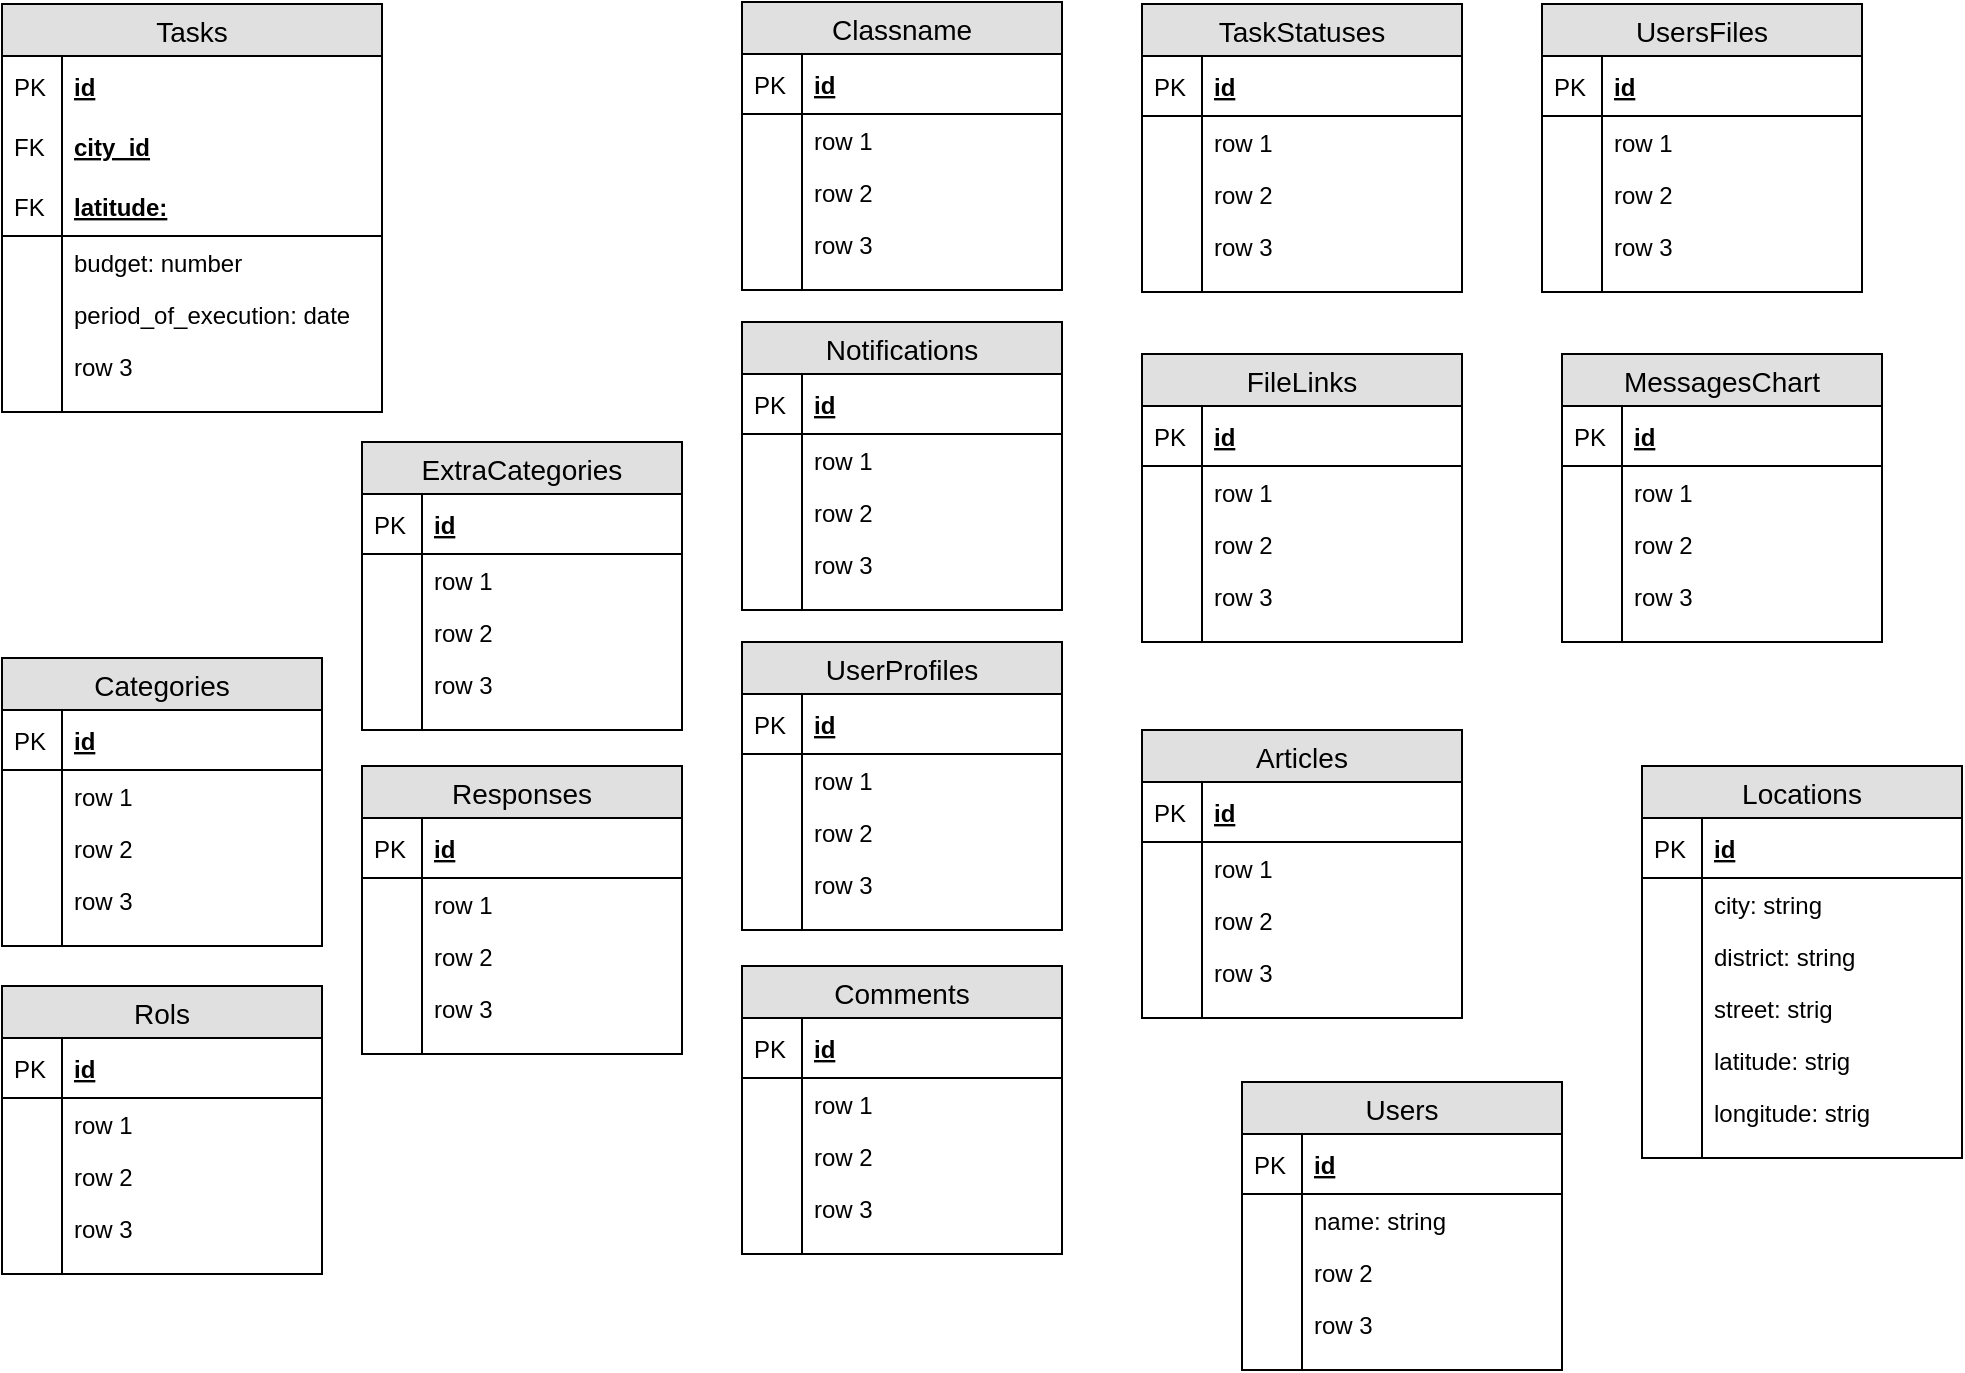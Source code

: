 <mxfile version="12.5.6" type="device" pages="2"><diagram id="Rrya0V3wpep7MsRoBrEG" name="Classes"><mxGraphModel dx="1422" dy="727" grid="1" gridSize="10" guides="1" tooltips="1" connect="1" arrows="1" fold="1" page="1" pageScale="1" pageWidth="827" pageHeight="1169" math="0" shadow="0"><root><mxCell id="0"/><mxCell id="1" parent="0"/><mxCell id="vXc2qLtxzcpXBwve30Rz-81" value="Users" style="swimlane;fontStyle=0;childLayout=stackLayout;horizontal=1;startSize=26;fillColor=#e0e0e0;horizontalStack=0;resizeParent=1;resizeParentMax=0;resizeLast=0;collapsible=1;marginBottom=0;swimlaneFillColor=#ffffff;align=center;fontSize=14;" vertex="1" parent="1"><mxGeometry x="640" y="570" width="160" height="144" as="geometry"/></mxCell><mxCell id="vXc2qLtxzcpXBwve30Rz-82" value="id" style="shape=partialRectangle;top=0;left=0;right=0;bottom=1;align=left;verticalAlign=middle;fillColor=none;spacingLeft=34;spacingRight=4;overflow=hidden;rotatable=0;points=[[0,0.5],[1,0.5]];portConstraint=eastwest;dropTarget=0;fontStyle=5;fontSize=12;" vertex="1" parent="vXc2qLtxzcpXBwve30Rz-81"><mxGeometry y="26" width="160" height="30" as="geometry"/></mxCell><mxCell id="vXc2qLtxzcpXBwve30Rz-83" value="PK" style="shape=partialRectangle;top=0;left=0;bottom=0;fillColor=none;align=left;verticalAlign=middle;spacingLeft=4;spacingRight=4;overflow=hidden;rotatable=0;points=[];portConstraint=eastwest;part=1;fontSize=12;" vertex="1" connectable="0" parent="vXc2qLtxzcpXBwve30Rz-82"><mxGeometry width="30" height="30" as="geometry"/></mxCell><mxCell id="vXc2qLtxzcpXBwve30Rz-84" value="name: string" style="shape=partialRectangle;top=0;left=0;right=0;bottom=0;align=left;verticalAlign=top;fillColor=none;spacingLeft=34;spacingRight=4;overflow=hidden;rotatable=0;points=[[0,0.5],[1,0.5]];portConstraint=eastwest;dropTarget=0;fontSize=12;" vertex="1" parent="vXc2qLtxzcpXBwve30Rz-81"><mxGeometry y="56" width="160" height="26" as="geometry"/></mxCell><mxCell id="vXc2qLtxzcpXBwve30Rz-85" value="" style="shape=partialRectangle;top=0;left=0;bottom=0;fillColor=none;align=left;verticalAlign=top;spacingLeft=4;spacingRight=4;overflow=hidden;rotatable=0;points=[];portConstraint=eastwest;part=1;fontSize=12;" vertex="1" connectable="0" parent="vXc2qLtxzcpXBwve30Rz-84"><mxGeometry width="30" height="26" as="geometry"/></mxCell><mxCell id="vXc2qLtxzcpXBwve30Rz-86" value="row 2" style="shape=partialRectangle;top=0;left=0;right=0;bottom=0;align=left;verticalAlign=top;fillColor=none;spacingLeft=34;spacingRight=4;overflow=hidden;rotatable=0;points=[[0,0.5],[1,0.5]];portConstraint=eastwest;dropTarget=0;fontSize=12;" vertex="1" parent="vXc2qLtxzcpXBwve30Rz-81"><mxGeometry y="82" width="160" height="26" as="geometry"/></mxCell><mxCell id="vXc2qLtxzcpXBwve30Rz-87" value="" style="shape=partialRectangle;top=0;left=0;bottom=0;fillColor=none;align=left;verticalAlign=top;spacingLeft=4;spacingRight=4;overflow=hidden;rotatable=0;points=[];portConstraint=eastwest;part=1;fontSize=12;" vertex="1" connectable="0" parent="vXc2qLtxzcpXBwve30Rz-86"><mxGeometry width="30" height="26" as="geometry"/></mxCell><mxCell id="vXc2qLtxzcpXBwve30Rz-88" value="row 3" style="shape=partialRectangle;top=0;left=0;right=0;bottom=0;align=left;verticalAlign=top;fillColor=none;spacingLeft=34;spacingRight=4;overflow=hidden;rotatable=0;points=[[0,0.5],[1,0.5]];portConstraint=eastwest;dropTarget=0;fontSize=12;" vertex="1" parent="vXc2qLtxzcpXBwve30Rz-81"><mxGeometry y="108" width="160" height="26" as="geometry"/></mxCell><mxCell id="vXc2qLtxzcpXBwve30Rz-89" value="" style="shape=partialRectangle;top=0;left=0;bottom=0;fillColor=none;align=left;verticalAlign=top;spacingLeft=4;spacingRight=4;overflow=hidden;rotatable=0;points=[];portConstraint=eastwest;part=1;fontSize=12;" vertex="1" connectable="0" parent="vXc2qLtxzcpXBwve30Rz-88"><mxGeometry width="30" height="26" as="geometry"/></mxCell><mxCell id="vXc2qLtxzcpXBwve30Rz-90" value="" style="shape=partialRectangle;top=0;left=0;right=0;bottom=0;align=left;verticalAlign=top;fillColor=none;spacingLeft=34;spacingRight=4;overflow=hidden;rotatable=0;points=[[0,0.5],[1,0.5]];portConstraint=eastwest;dropTarget=0;fontSize=12;" vertex="1" parent="vXc2qLtxzcpXBwve30Rz-81"><mxGeometry y="134" width="160" height="10" as="geometry"/></mxCell><mxCell id="vXc2qLtxzcpXBwve30Rz-91" value="" style="shape=partialRectangle;top=0;left=0;bottom=0;fillColor=none;align=left;verticalAlign=top;spacingLeft=4;spacingRight=4;overflow=hidden;rotatable=0;points=[];portConstraint=eastwest;part=1;fontSize=12;" vertex="1" connectable="0" parent="vXc2qLtxzcpXBwve30Rz-90"><mxGeometry width="30" height="10" as="geometry"/></mxCell><mxCell id="vXc2qLtxzcpXBwve30Rz-92" value="Articles" style="swimlane;fontStyle=0;childLayout=stackLayout;horizontal=1;startSize=26;fillColor=#e0e0e0;horizontalStack=0;resizeParent=1;resizeParentMax=0;resizeLast=0;collapsible=1;marginBottom=0;swimlaneFillColor=#ffffff;align=center;fontSize=14;" vertex="1" parent="1"><mxGeometry x="590" y="394" width="160" height="144" as="geometry"/></mxCell><mxCell id="vXc2qLtxzcpXBwve30Rz-93" value="id" style="shape=partialRectangle;top=0;left=0;right=0;bottom=1;align=left;verticalAlign=middle;fillColor=none;spacingLeft=34;spacingRight=4;overflow=hidden;rotatable=0;points=[[0,0.5],[1,0.5]];portConstraint=eastwest;dropTarget=0;fontStyle=5;fontSize=12;" vertex="1" parent="vXc2qLtxzcpXBwve30Rz-92"><mxGeometry y="26" width="160" height="30" as="geometry"/></mxCell><mxCell id="vXc2qLtxzcpXBwve30Rz-94" value="PK" style="shape=partialRectangle;top=0;left=0;bottom=0;fillColor=none;align=left;verticalAlign=middle;spacingLeft=4;spacingRight=4;overflow=hidden;rotatable=0;points=[];portConstraint=eastwest;part=1;fontSize=12;" vertex="1" connectable="0" parent="vXc2qLtxzcpXBwve30Rz-93"><mxGeometry width="30" height="30" as="geometry"/></mxCell><mxCell id="vXc2qLtxzcpXBwve30Rz-95" value="row 1" style="shape=partialRectangle;top=0;left=0;right=0;bottom=0;align=left;verticalAlign=top;fillColor=none;spacingLeft=34;spacingRight=4;overflow=hidden;rotatable=0;points=[[0,0.5],[1,0.5]];portConstraint=eastwest;dropTarget=0;fontSize=12;" vertex="1" parent="vXc2qLtxzcpXBwve30Rz-92"><mxGeometry y="56" width="160" height="26" as="geometry"/></mxCell><mxCell id="vXc2qLtxzcpXBwve30Rz-96" value="" style="shape=partialRectangle;top=0;left=0;bottom=0;fillColor=none;align=left;verticalAlign=top;spacingLeft=4;spacingRight=4;overflow=hidden;rotatable=0;points=[];portConstraint=eastwest;part=1;fontSize=12;" vertex="1" connectable="0" parent="vXc2qLtxzcpXBwve30Rz-95"><mxGeometry width="30" height="26" as="geometry"/></mxCell><mxCell id="vXc2qLtxzcpXBwve30Rz-97" value="row 2" style="shape=partialRectangle;top=0;left=0;right=0;bottom=0;align=left;verticalAlign=top;fillColor=none;spacingLeft=34;spacingRight=4;overflow=hidden;rotatable=0;points=[[0,0.5],[1,0.5]];portConstraint=eastwest;dropTarget=0;fontSize=12;" vertex="1" parent="vXc2qLtxzcpXBwve30Rz-92"><mxGeometry y="82" width="160" height="26" as="geometry"/></mxCell><mxCell id="vXc2qLtxzcpXBwve30Rz-98" value="" style="shape=partialRectangle;top=0;left=0;bottom=0;fillColor=none;align=left;verticalAlign=top;spacingLeft=4;spacingRight=4;overflow=hidden;rotatable=0;points=[];portConstraint=eastwest;part=1;fontSize=12;" vertex="1" connectable="0" parent="vXc2qLtxzcpXBwve30Rz-97"><mxGeometry width="30" height="26" as="geometry"/></mxCell><mxCell id="vXc2qLtxzcpXBwve30Rz-99" value="row 3" style="shape=partialRectangle;top=0;left=0;right=0;bottom=0;align=left;verticalAlign=top;fillColor=none;spacingLeft=34;spacingRight=4;overflow=hidden;rotatable=0;points=[[0,0.5],[1,0.5]];portConstraint=eastwest;dropTarget=0;fontSize=12;" vertex="1" parent="vXc2qLtxzcpXBwve30Rz-92"><mxGeometry y="108" width="160" height="26" as="geometry"/></mxCell><mxCell id="vXc2qLtxzcpXBwve30Rz-100" value="" style="shape=partialRectangle;top=0;left=0;bottom=0;fillColor=none;align=left;verticalAlign=top;spacingLeft=4;spacingRight=4;overflow=hidden;rotatable=0;points=[];portConstraint=eastwest;part=1;fontSize=12;" vertex="1" connectable="0" parent="vXc2qLtxzcpXBwve30Rz-99"><mxGeometry width="30" height="26" as="geometry"/></mxCell><mxCell id="vXc2qLtxzcpXBwve30Rz-101" value="" style="shape=partialRectangle;top=0;left=0;right=0;bottom=0;align=left;verticalAlign=top;fillColor=none;spacingLeft=34;spacingRight=4;overflow=hidden;rotatable=0;points=[[0,0.5],[1,0.5]];portConstraint=eastwest;dropTarget=0;fontSize=12;" vertex="1" parent="vXc2qLtxzcpXBwve30Rz-92"><mxGeometry y="134" width="160" height="10" as="geometry"/></mxCell><mxCell id="vXc2qLtxzcpXBwve30Rz-102" value="" style="shape=partialRectangle;top=0;left=0;bottom=0;fillColor=none;align=left;verticalAlign=top;spacingLeft=4;spacingRight=4;overflow=hidden;rotatable=0;points=[];portConstraint=eastwest;part=1;fontSize=12;" vertex="1" connectable="0" parent="vXc2qLtxzcpXBwve30Rz-101"><mxGeometry width="30" height="10" as="geometry"/></mxCell><mxCell id="vXc2qLtxzcpXBwve30Rz-103" value="Tasks" style="swimlane;fontStyle=0;childLayout=stackLayout;horizontal=1;startSize=26;fillColor=#e0e0e0;horizontalStack=0;resizeParent=1;resizeParentMax=0;resizeLast=0;collapsible=1;marginBottom=0;swimlaneFillColor=#ffffff;align=center;fontSize=14;" vertex="1" parent="1"><mxGeometry x="20" y="31" width="190" height="204" as="geometry"/></mxCell><mxCell id="KkoCiwr-fRL-zZ0WJvGV-1" value="id" style="shape=partialRectangle;top=0;left=0;right=0;bottom=1;align=left;verticalAlign=middle;fillColor=none;spacingLeft=34;spacingRight=4;overflow=hidden;rotatable=0;points=[[0,0.5],[1,0.5]];portConstraint=eastwest;dropTarget=0;fontStyle=5;fontSize=12;strokeColor=none;" vertex="1" parent="vXc2qLtxzcpXBwve30Rz-103"><mxGeometry y="26" width="190" height="30" as="geometry"/></mxCell><mxCell id="KkoCiwr-fRL-zZ0WJvGV-2" value="PK" style="shape=partialRectangle;top=0;left=0;bottom=0;fillColor=none;align=left;verticalAlign=middle;spacingLeft=4;spacingRight=4;overflow=hidden;rotatable=0;points=[];portConstraint=eastwest;part=1;fontSize=12;" vertex="1" connectable="0" parent="KkoCiwr-fRL-zZ0WJvGV-1"><mxGeometry width="30" height="30" as="geometry"/></mxCell><mxCell id="vXc2qLtxzcpXBwve30Rz-104" value="city_id" style="shape=partialRectangle;top=0;left=0;right=0;bottom=1;align=left;verticalAlign=middle;fillColor=none;spacingLeft=34;spacingRight=4;overflow=hidden;rotatable=0;points=[[0,0.5],[1,0.5]];portConstraint=eastwest;dropTarget=0;fontStyle=5;fontSize=12;strokeColor=none;" vertex="1" parent="vXc2qLtxzcpXBwve30Rz-103"><mxGeometry y="56" width="190" height="30" as="geometry"/></mxCell><mxCell id="vXc2qLtxzcpXBwve30Rz-105" value="FK" style="shape=partialRectangle;top=0;left=0;bottom=0;fillColor=none;align=left;verticalAlign=middle;spacingLeft=4;spacingRight=4;overflow=hidden;rotatable=0;points=[];portConstraint=eastwest;part=1;fontSize=12;" vertex="1" connectable="0" parent="vXc2qLtxzcpXBwve30Rz-104"><mxGeometry width="30" height="30" as="geometry"/></mxCell><mxCell id="Sh47Q4CsTqwkXNY8Y_qz-1" value="latitude:" style="shape=partialRectangle;top=0;left=0;right=0;bottom=1;align=left;verticalAlign=middle;fillColor=none;spacingLeft=34;spacingRight=4;overflow=hidden;rotatable=0;points=[[0,0.5],[1,0.5]];portConstraint=eastwest;dropTarget=0;fontStyle=5;fontSize=12;" vertex="1" parent="vXc2qLtxzcpXBwve30Rz-103"><mxGeometry y="86" width="190" height="30" as="geometry"/></mxCell><mxCell id="Sh47Q4CsTqwkXNY8Y_qz-2" value="FK" style="shape=partialRectangle;top=0;left=0;bottom=0;fillColor=none;align=left;verticalAlign=middle;spacingLeft=4;spacingRight=4;overflow=hidden;rotatable=0;points=[];portConstraint=eastwest;part=1;fontSize=12;" vertex="1" connectable="0" parent="Sh47Q4CsTqwkXNY8Y_qz-1"><mxGeometry width="30" height="30" as="geometry"/></mxCell><mxCell id="vXc2qLtxzcpXBwve30Rz-106" value="budget: number" style="shape=partialRectangle;top=0;left=0;right=0;bottom=0;align=left;verticalAlign=top;fillColor=none;spacingLeft=34;spacingRight=4;overflow=hidden;rotatable=0;points=[[0,0.5],[1,0.5]];portConstraint=eastwest;dropTarget=0;fontSize=12;" vertex="1" parent="vXc2qLtxzcpXBwve30Rz-103"><mxGeometry y="116" width="190" height="26" as="geometry"/></mxCell><mxCell id="vXc2qLtxzcpXBwve30Rz-107" value="" style="shape=partialRectangle;top=0;left=0;bottom=0;fillColor=none;align=left;verticalAlign=top;spacingLeft=4;spacingRight=4;overflow=hidden;rotatable=0;points=[];portConstraint=eastwest;part=1;fontSize=12;" vertex="1" connectable="0" parent="vXc2qLtxzcpXBwve30Rz-106"><mxGeometry width="30" height="26" as="geometry"/></mxCell><mxCell id="vXc2qLtxzcpXBwve30Rz-108" value="period_of_execution: date" style="shape=partialRectangle;top=0;left=0;right=0;bottom=0;align=left;verticalAlign=top;fillColor=none;spacingLeft=34;spacingRight=4;overflow=hidden;rotatable=0;points=[[0,0.5],[1,0.5]];portConstraint=eastwest;dropTarget=0;fontSize=12;" vertex="1" parent="vXc2qLtxzcpXBwve30Rz-103"><mxGeometry y="142" width="190" height="26" as="geometry"/></mxCell><mxCell id="vXc2qLtxzcpXBwve30Rz-109" value="" style="shape=partialRectangle;top=0;left=0;bottom=0;fillColor=none;align=left;verticalAlign=top;spacingLeft=4;spacingRight=4;overflow=hidden;rotatable=0;points=[];portConstraint=eastwest;part=1;fontSize=12;" vertex="1" connectable="0" parent="vXc2qLtxzcpXBwve30Rz-108"><mxGeometry width="30" height="26" as="geometry"/></mxCell><mxCell id="vXc2qLtxzcpXBwve30Rz-110" value="row 3" style="shape=partialRectangle;top=0;left=0;right=0;bottom=0;align=left;verticalAlign=top;fillColor=none;spacingLeft=34;spacingRight=4;overflow=hidden;rotatable=0;points=[[0,0.5],[1,0.5]];portConstraint=eastwest;dropTarget=0;fontSize=12;" vertex="1" parent="vXc2qLtxzcpXBwve30Rz-103"><mxGeometry y="168" width="190" height="26" as="geometry"/></mxCell><mxCell id="vXc2qLtxzcpXBwve30Rz-111" value="" style="shape=partialRectangle;top=0;left=0;bottom=0;fillColor=none;align=left;verticalAlign=top;spacingLeft=4;spacingRight=4;overflow=hidden;rotatable=0;points=[];portConstraint=eastwest;part=1;fontSize=12;" vertex="1" connectable="0" parent="vXc2qLtxzcpXBwve30Rz-110"><mxGeometry width="30" height="26" as="geometry"/></mxCell><mxCell id="vXc2qLtxzcpXBwve30Rz-112" value="" style="shape=partialRectangle;top=0;left=0;right=0;bottom=0;align=left;verticalAlign=top;fillColor=none;spacingLeft=34;spacingRight=4;overflow=hidden;rotatable=0;points=[[0,0.5],[1,0.5]];portConstraint=eastwest;dropTarget=0;fontSize=12;" vertex="1" parent="vXc2qLtxzcpXBwve30Rz-103"><mxGeometry y="194" width="190" height="10" as="geometry"/></mxCell><mxCell id="vXc2qLtxzcpXBwve30Rz-113" value="" style="shape=partialRectangle;top=0;left=0;bottom=0;fillColor=none;align=left;verticalAlign=top;spacingLeft=4;spacingRight=4;overflow=hidden;rotatable=0;points=[];portConstraint=eastwest;part=1;fontSize=12;" vertex="1" connectable="0" parent="vXc2qLtxzcpXBwve30Rz-112"><mxGeometry width="30" height="10" as="geometry"/></mxCell><mxCell id="vXc2qLtxzcpXBwve30Rz-114" value="Rols" style="swimlane;fontStyle=0;childLayout=stackLayout;horizontal=1;startSize=26;fillColor=#e0e0e0;horizontalStack=0;resizeParent=1;resizeParentMax=0;resizeLast=0;collapsible=1;marginBottom=0;swimlaneFillColor=#ffffff;align=center;fontSize=14;" vertex="1" parent="1"><mxGeometry x="20" y="522" width="160" height="144" as="geometry"/></mxCell><mxCell id="vXc2qLtxzcpXBwve30Rz-115" value="id" style="shape=partialRectangle;top=0;left=0;right=0;bottom=1;align=left;verticalAlign=middle;fillColor=none;spacingLeft=34;spacingRight=4;overflow=hidden;rotatable=0;points=[[0,0.5],[1,0.5]];portConstraint=eastwest;dropTarget=0;fontStyle=5;fontSize=12;" vertex="1" parent="vXc2qLtxzcpXBwve30Rz-114"><mxGeometry y="26" width="160" height="30" as="geometry"/></mxCell><mxCell id="vXc2qLtxzcpXBwve30Rz-116" value="PK" style="shape=partialRectangle;top=0;left=0;bottom=0;fillColor=none;align=left;verticalAlign=middle;spacingLeft=4;spacingRight=4;overflow=hidden;rotatable=0;points=[];portConstraint=eastwest;part=1;fontSize=12;" vertex="1" connectable="0" parent="vXc2qLtxzcpXBwve30Rz-115"><mxGeometry width="30" height="30" as="geometry"/></mxCell><mxCell id="vXc2qLtxzcpXBwve30Rz-117" value="row 1" style="shape=partialRectangle;top=0;left=0;right=0;bottom=0;align=left;verticalAlign=top;fillColor=none;spacingLeft=34;spacingRight=4;overflow=hidden;rotatable=0;points=[[0,0.5],[1,0.5]];portConstraint=eastwest;dropTarget=0;fontSize=12;" vertex="1" parent="vXc2qLtxzcpXBwve30Rz-114"><mxGeometry y="56" width="160" height="26" as="geometry"/></mxCell><mxCell id="vXc2qLtxzcpXBwve30Rz-118" value="" style="shape=partialRectangle;top=0;left=0;bottom=0;fillColor=none;align=left;verticalAlign=top;spacingLeft=4;spacingRight=4;overflow=hidden;rotatable=0;points=[];portConstraint=eastwest;part=1;fontSize=12;" vertex="1" connectable="0" parent="vXc2qLtxzcpXBwve30Rz-117"><mxGeometry width="30" height="26" as="geometry"/></mxCell><mxCell id="vXc2qLtxzcpXBwve30Rz-119" value="row 2" style="shape=partialRectangle;top=0;left=0;right=0;bottom=0;align=left;verticalAlign=top;fillColor=none;spacingLeft=34;spacingRight=4;overflow=hidden;rotatable=0;points=[[0,0.5],[1,0.5]];portConstraint=eastwest;dropTarget=0;fontSize=12;" vertex="1" parent="vXc2qLtxzcpXBwve30Rz-114"><mxGeometry y="82" width="160" height="26" as="geometry"/></mxCell><mxCell id="vXc2qLtxzcpXBwve30Rz-120" value="" style="shape=partialRectangle;top=0;left=0;bottom=0;fillColor=none;align=left;verticalAlign=top;spacingLeft=4;spacingRight=4;overflow=hidden;rotatable=0;points=[];portConstraint=eastwest;part=1;fontSize=12;" vertex="1" connectable="0" parent="vXc2qLtxzcpXBwve30Rz-119"><mxGeometry width="30" height="26" as="geometry"/></mxCell><mxCell id="vXc2qLtxzcpXBwve30Rz-121" value="row 3" style="shape=partialRectangle;top=0;left=0;right=0;bottom=0;align=left;verticalAlign=top;fillColor=none;spacingLeft=34;spacingRight=4;overflow=hidden;rotatable=0;points=[[0,0.5],[1,0.5]];portConstraint=eastwest;dropTarget=0;fontSize=12;" vertex="1" parent="vXc2qLtxzcpXBwve30Rz-114"><mxGeometry y="108" width="160" height="26" as="geometry"/></mxCell><mxCell id="vXc2qLtxzcpXBwve30Rz-122" value="" style="shape=partialRectangle;top=0;left=0;bottom=0;fillColor=none;align=left;verticalAlign=top;spacingLeft=4;spacingRight=4;overflow=hidden;rotatable=0;points=[];portConstraint=eastwest;part=1;fontSize=12;" vertex="1" connectable="0" parent="vXc2qLtxzcpXBwve30Rz-121"><mxGeometry width="30" height="26" as="geometry"/></mxCell><mxCell id="vXc2qLtxzcpXBwve30Rz-123" value="" style="shape=partialRectangle;top=0;left=0;right=0;bottom=0;align=left;verticalAlign=top;fillColor=none;spacingLeft=34;spacingRight=4;overflow=hidden;rotatable=0;points=[[0,0.5],[1,0.5]];portConstraint=eastwest;dropTarget=0;fontSize=12;" vertex="1" parent="vXc2qLtxzcpXBwve30Rz-114"><mxGeometry y="134" width="160" height="10" as="geometry"/></mxCell><mxCell id="vXc2qLtxzcpXBwve30Rz-124" value="" style="shape=partialRectangle;top=0;left=0;bottom=0;fillColor=none;align=left;verticalAlign=top;spacingLeft=4;spacingRight=4;overflow=hidden;rotatable=0;points=[];portConstraint=eastwest;part=1;fontSize=12;" vertex="1" connectable="0" parent="vXc2qLtxzcpXBwve30Rz-123"><mxGeometry width="30" height="10" as="geometry"/></mxCell><mxCell id="vXc2qLtxzcpXBwve30Rz-125" value="Categories" style="swimlane;fontStyle=0;childLayout=stackLayout;horizontal=1;startSize=26;fillColor=#e0e0e0;horizontalStack=0;resizeParent=1;resizeParentMax=0;resizeLast=0;collapsible=1;marginBottom=0;swimlaneFillColor=#ffffff;align=center;fontSize=14;" vertex="1" parent="1"><mxGeometry x="20" y="358" width="160" height="144" as="geometry"/></mxCell><mxCell id="vXc2qLtxzcpXBwve30Rz-126" value="id" style="shape=partialRectangle;top=0;left=0;right=0;bottom=1;align=left;verticalAlign=middle;fillColor=none;spacingLeft=34;spacingRight=4;overflow=hidden;rotatable=0;points=[[0,0.5],[1,0.5]];portConstraint=eastwest;dropTarget=0;fontStyle=5;fontSize=12;" vertex="1" parent="vXc2qLtxzcpXBwve30Rz-125"><mxGeometry y="26" width="160" height="30" as="geometry"/></mxCell><mxCell id="vXc2qLtxzcpXBwve30Rz-127" value="PK" style="shape=partialRectangle;top=0;left=0;bottom=0;fillColor=none;align=left;verticalAlign=middle;spacingLeft=4;spacingRight=4;overflow=hidden;rotatable=0;points=[];portConstraint=eastwest;part=1;fontSize=12;" vertex="1" connectable="0" parent="vXc2qLtxzcpXBwve30Rz-126"><mxGeometry width="30" height="30" as="geometry"/></mxCell><mxCell id="vXc2qLtxzcpXBwve30Rz-128" value="row 1" style="shape=partialRectangle;top=0;left=0;right=0;bottom=0;align=left;verticalAlign=top;fillColor=none;spacingLeft=34;spacingRight=4;overflow=hidden;rotatable=0;points=[[0,0.5],[1,0.5]];portConstraint=eastwest;dropTarget=0;fontSize=12;" vertex="1" parent="vXc2qLtxzcpXBwve30Rz-125"><mxGeometry y="56" width="160" height="26" as="geometry"/></mxCell><mxCell id="vXc2qLtxzcpXBwve30Rz-129" value="" style="shape=partialRectangle;top=0;left=0;bottom=0;fillColor=none;align=left;verticalAlign=top;spacingLeft=4;spacingRight=4;overflow=hidden;rotatable=0;points=[];portConstraint=eastwest;part=1;fontSize=12;" vertex="1" connectable="0" parent="vXc2qLtxzcpXBwve30Rz-128"><mxGeometry width="30" height="26" as="geometry"/></mxCell><mxCell id="vXc2qLtxzcpXBwve30Rz-130" value="row 2" style="shape=partialRectangle;top=0;left=0;right=0;bottom=0;align=left;verticalAlign=top;fillColor=none;spacingLeft=34;spacingRight=4;overflow=hidden;rotatable=0;points=[[0,0.5],[1,0.5]];portConstraint=eastwest;dropTarget=0;fontSize=12;" vertex="1" parent="vXc2qLtxzcpXBwve30Rz-125"><mxGeometry y="82" width="160" height="26" as="geometry"/></mxCell><mxCell id="vXc2qLtxzcpXBwve30Rz-131" value="" style="shape=partialRectangle;top=0;left=0;bottom=0;fillColor=none;align=left;verticalAlign=top;spacingLeft=4;spacingRight=4;overflow=hidden;rotatable=0;points=[];portConstraint=eastwest;part=1;fontSize=12;" vertex="1" connectable="0" parent="vXc2qLtxzcpXBwve30Rz-130"><mxGeometry width="30" height="26" as="geometry"/></mxCell><mxCell id="vXc2qLtxzcpXBwve30Rz-132" value="row 3" style="shape=partialRectangle;top=0;left=0;right=0;bottom=0;align=left;verticalAlign=top;fillColor=none;spacingLeft=34;spacingRight=4;overflow=hidden;rotatable=0;points=[[0,0.5],[1,0.5]];portConstraint=eastwest;dropTarget=0;fontSize=12;" vertex="1" parent="vXc2qLtxzcpXBwve30Rz-125"><mxGeometry y="108" width="160" height="26" as="geometry"/></mxCell><mxCell id="vXc2qLtxzcpXBwve30Rz-133" value="" style="shape=partialRectangle;top=0;left=0;bottom=0;fillColor=none;align=left;verticalAlign=top;spacingLeft=4;spacingRight=4;overflow=hidden;rotatable=0;points=[];portConstraint=eastwest;part=1;fontSize=12;" vertex="1" connectable="0" parent="vXc2qLtxzcpXBwve30Rz-132"><mxGeometry width="30" height="26" as="geometry"/></mxCell><mxCell id="vXc2qLtxzcpXBwve30Rz-134" value="" style="shape=partialRectangle;top=0;left=0;right=0;bottom=0;align=left;verticalAlign=top;fillColor=none;spacingLeft=34;spacingRight=4;overflow=hidden;rotatable=0;points=[[0,0.5],[1,0.5]];portConstraint=eastwest;dropTarget=0;fontSize=12;" vertex="1" parent="vXc2qLtxzcpXBwve30Rz-125"><mxGeometry y="134" width="160" height="10" as="geometry"/></mxCell><mxCell id="vXc2qLtxzcpXBwve30Rz-135" value="" style="shape=partialRectangle;top=0;left=0;bottom=0;fillColor=none;align=left;verticalAlign=top;spacingLeft=4;spacingRight=4;overflow=hidden;rotatable=0;points=[];portConstraint=eastwest;part=1;fontSize=12;" vertex="1" connectable="0" parent="vXc2qLtxzcpXBwve30Rz-134"><mxGeometry width="30" height="10" as="geometry"/></mxCell><mxCell id="vXc2qLtxzcpXBwve30Rz-136" value="ExtraCategories" style="swimlane;fontStyle=0;childLayout=stackLayout;horizontal=1;startSize=26;fillColor=#e0e0e0;horizontalStack=0;resizeParent=1;resizeParentMax=0;resizeLast=0;collapsible=1;marginBottom=0;swimlaneFillColor=#ffffff;align=center;fontSize=14;" vertex="1" parent="1"><mxGeometry x="200" y="250" width="160" height="144" as="geometry"/></mxCell><mxCell id="vXc2qLtxzcpXBwve30Rz-137" value="id" style="shape=partialRectangle;top=0;left=0;right=0;bottom=1;align=left;verticalAlign=middle;fillColor=none;spacingLeft=34;spacingRight=4;overflow=hidden;rotatable=0;points=[[0,0.5],[1,0.5]];portConstraint=eastwest;dropTarget=0;fontStyle=5;fontSize=12;" vertex="1" parent="vXc2qLtxzcpXBwve30Rz-136"><mxGeometry y="26" width="160" height="30" as="geometry"/></mxCell><mxCell id="vXc2qLtxzcpXBwve30Rz-138" value="PK" style="shape=partialRectangle;top=0;left=0;bottom=0;fillColor=none;align=left;verticalAlign=middle;spacingLeft=4;spacingRight=4;overflow=hidden;rotatable=0;points=[];portConstraint=eastwest;part=1;fontSize=12;" vertex="1" connectable="0" parent="vXc2qLtxzcpXBwve30Rz-137"><mxGeometry width="30" height="30" as="geometry"/></mxCell><mxCell id="vXc2qLtxzcpXBwve30Rz-139" value="row 1" style="shape=partialRectangle;top=0;left=0;right=0;bottom=0;align=left;verticalAlign=top;fillColor=none;spacingLeft=34;spacingRight=4;overflow=hidden;rotatable=0;points=[[0,0.5],[1,0.5]];portConstraint=eastwest;dropTarget=0;fontSize=12;" vertex="1" parent="vXc2qLtxzcpXBwve30Rz-136"><mxGeometry y="56" width="160" height="26" as="geometry"/></mxCell><mxCell id="vXc2qLtxzcpXBwve30Rz-140" value="" style="shape=partialRectangle;top=0;left=0;bottom=0;fillColor=none;align=left;verticalAlign=top;spacingLeft=4;spacingRight=4;overflow=hidden;rotatable=0;points=[];portConstraint=eastwest;part=1;fontSize=12;" vertex="1" connectable="0" parent="vXc2qLtxzcpXBwve30Rz-139"><mxGeometry width="30" height="26" as="geometry"/></mxCell><mxCell id="vXc2qLtxzcpXBwve30Rz-141" value="row 2" style="shape=partialRectangle;top=0;left=0;right=0;bottom=0;align=left;verticalAlign=top;fillColor=none;spacingLeft=34;spacingRight=4;overflow=hidden;rotatable=0;points=[[0,0.5],[1,0.5]];portConstraint=eastwest;dropTarget=0;fontSize=12;" vertex="1" parent="vXc2qLtxzcpXBwve30Rz-136"><mxGeometry y="82" width="160" height="26" as="geometry"/></mxCell><mxCell id="vXc2qLtxzcpXBwve30Rz-142" value="" style="shape=partialRectangle;top=0;left=0;bottom=0;fillColor=none;align=left;verticalAlign=top;spacingLeft=4;spacingRight=4;overflow=hidden;rotatable=0;points=[];portConstraint=eastwest;part=1;fontSize=12;" vertex="1" connectable="0" parent="vXc2qLtxzcpXBwve30Rz-141"><mxGeometry width="30" height="26" as="geometry"/></mxCell><mxCell id="vXc2qLtxzcpXBwve30Rz-143" value="row 3" style="shape=partialRectangle;top=0;left=0;right=0;bottom=0;align=left;verticalAlign=top;fillColor=none;spacingLeft=34;spacingRight=4;overflow=hidden;rotatable=0;points=[[0,0.5],[1,0.5]];portConstraint=eastwest;dropTarget=0;fontSize=12;" vertex="1" parent="vXc2qLtxzcpXBwve30Rz-136"><mxGeometry y="108" width="160" height="26" as="geometry"/></mxCell><mxCell id="vXc2qLtxzcpXBwve30Rz-144" value="" style="shape=partialRectangle;top=0;left=0;bottom=0;fillColor=none;align=left;verticalAlign=top;spacingLeft=4;spacingRight=4;overflow=hidden;rotatable=0;points=[];portConstraint=eastwest;part=1;fontSize=12;" vertex="1" connectable="0" parent="vXc2qLtxzcpXBwve30Rz-143"><mxGeometry width="30" height="26" as="geometry"/></mxCell><mxCell id="vXc2qLtxzcpXBwve30Rz-145" value="" style="shape=partialRectangle;top=0;left=0;right=0;bottom=0;align=left;verticalAlign=top;fillColor=none;spacingLeft=34;spacingRight=4;overflow=hidden;rotatable=0;points=[[0,0.5],[1,0.5]];portConstraint=eastwest;dropTarget=0;fontSize=12;" vertex="1" parent="vXc2qLtxzcpXBwve30Rz-136"><mxGeometry y="134" width="160" height="10" as="geometry"/></mxCell><mxCell id="vXc2qLtxzcpXBwve30Rz-146" value="" style="shape=partialRectangle;top=0;left=0;bottom=0;fillColor=none;align=left;verticalAlign=top;spacingLeft=4;spacingRight=4;overflow=hidden;rotatable=0;points=[];portConstraint=eastwest;part=1;fontSize=12;" vertex="1" connectable="0" parent="vXc2qLtxzcpXBwve30Rz-145"><mxGeometry width="30" height="10" as="geometry"/></mxCell><mxCell id="vXc2qLtxzcpXBwve30Rz-147" value="Locations" style="swimlane;fontStyle=0;childLayout=stackLayout;horizontal=1;startSize=26;fillColor=#e0e0e0;horizontalStack=0;resizeParent=1;resizeParentMax=0;resizeLast=0;collapsible=1;marginBottom=0;swimlaneFillColor=#ffffff;align=center;fontSize=14;" vertex="1" parent="1"><mxGeometry x="840" y="412" width="160" height="196" as="geometry"/></mxCell><mxCell id="vXc2qLtxzcpXBwve30Rz-148" value="id" style="shape=partialRectangle;top=0;left=0;right=0;bottom=1;align=left;verticalAlign=middle;fillColor=none;spacingLeft=34;spacingRight=4;overflow=hidden;rotatable=0;points=[[0,0.5],[1,0.5]];portConstraint=eastwest;dropTarget=0;fontStyle=5;fontSize=12;" vertex="1" parent="vXc2qLtxzcpXBwve30Rz-147"><mxGeometry y="26" width="160" height="30" as="geometry"/></mxCell><mxCell id="vXc2qLtxzcpXBwve30Rz-149" value="PK" style="shape=partialRectangle;top=0;left=0;bottom=0;fillColor=none;align=left;verticalAlign=middle;spacingLeft=4;spacingRight=4;overflow=hidden;rotatable=0;points=[];portConstraint=eastwest;part=1;fontSize=12;" vertex="1" connectable="0" parent="vXc2qLtxzcpXBwve30Rz-148"><mxGeometry width="30" height="30" as="geometry"/></mxCell><mxCell id="vXc2qLtxzcpXBwve30Rz-152" value="city: string" style="shape=partialRectangle;top=0;left=0;right=0;bottom=0;align=left;verticalAlign=top;fillColor=none;spacingLeft=34;spacingRight=4;overflow=hidden;rotatable=0;points=[[0,0.5],[1,0.5]];portConstraint=eastwest;dropTarget=0;fontSize=12;" vertex="1" parent="vXc2qLtxzcpXBwve30Rz-147"><mxGeometry y="56" width="160" height="26" as="geometry"/></mxCell><mxCell id="vXc2qLtxzcpXBwve30Rz-153" value="" style="shape=partialRectangle;top=0;left=0;bottom=0;fillColor=none;align=left;verticalAlign=top;spacingLeft=4;spacingRight=4;overflow=hidden;rotatable=0;points=[];portConstraint=eastwest;part=1;fontSize=12;" vertex="1" connectable="0" parent="vXc2qLtxzcpXBwve30Rz-152"><mxGeometry width="30" height="26" as="geometry"/></mxCell><mxCell id="vXc2qLtxzcpXBwve30Rz-158" value="district: string" style="shape=partialRectangle;top=0;left=0;right=0;bottom=0;align=left;verticalAlign=top;fillColor=none;spacingLeft=34;spacingRight=4;overflow=hidden;rotatable=0;points=[[0,0.5],[1,0.5]];portConstraint=eastwest;dropTarget=0;fontSize=12;" vertex="1" parent="vXc2qLtxzcpXBwve30Rz-147"><mxGeometry y="82" width="160" height="26" as="geometry"/></mxCell><mxCell id="vXc2qLtxzcpXBwve30Rz-159" value="" style="shape=partialRectangle;top=0;left=0;bottom=0;fillColor=none;align=left;verticalAlign=top;spacingLeft=4;spacingRight=4;overflow=hidden;rotatable=0;points=[];portConstraint=eastwest;part=1;fontSize=12;" vertex="1" connectable="0" parent="vXc2qLtxzcpXBwve30Rz-158"><mxGeometry width="30" height="26" as="geometry"/></mxCell><mxCell id="vXc2qLtxzcpXBwve30Rz-154" value="street: strig" style="shape=partialRectangle;top=0;left=0;right=0;bottom=0;align=left;verticalAlign=top;fillColor=none;spacingLeft=34;spacingRight=4;overflow=hidden;rotatable=0;points=[[0,0.5],[1,0.5]];portConstraint=eastwest;dropTarget=0;fontSize=12;" vertex="1" parent="vXc2qLtxzcpXBwve30Rz-147"><mxGeometry y="108" width="160" height="26" as="geometry"/></mxCell><mxCell id="vXc2qLtxzcpXBwve30Rz-155" value="" style="shape=partialRectangle;top=0;left=0;bottom=0;fillColor=none;align=left;verticalAlign=top;spacingLeft=4;spacingRight=4;overflow=hidden;rotatable=0;points=[];portConstraint=eastwest;part=1;fontSize=12;" vertex="1" connectable="0" parent="vXc2qLtxzcpXBwve30Rz-154"><mxGeometry width="30" height="26" as="geometry"/></mxCell><mxCell id="vXc2qLtxzcpXBwve30Rz-160" value="latitude: strig" style="shape=partialRectangle;top=0;left=0;right=0;bottom=0;align=left;verticalAlign=top;fillColor=none;spacingLeft=34;spacingRight=4;overflow=hidden;rotatable=0;points=[[0,0.5],[1,0.5]];portConstraint=eastwest;dropTarget=0;fontSize=12;" vertex="1" parent="vXc2qLtxzcpXBwve30Rz-147"><mxGeometry y="134" width="160" height="26" as="geometry"/></mxCell><mxCell id="vXc2qLtxzcpXBwve30Rz-161" value="" style="shape=partialRectangle;top=0;left=0;bottom=0;fillColor=none;align=left;verticalAlign=top;spacingLeft=4;spacingRight=4;overflow=hidden;rotatable=0;points=[];portConstraint=eastwest;part=1;fontSize=12;" vertex="1" connectable="0" parent="vXc2qLtxzcpXBwve30Rz-160"><mxGeometry width="30" height="26" as="geometry"/></mxCell><mxCell id="vXc2qLtxzcpXBwve30Rz-162" value="longitude: strig" style="shape=partialRectangle;top=0;left=0;right=0;bottom=0;align=left;verticalAlign=top;fillColor=none;spacingLeft=34;spacingRight=4;overflow=hidden;rotatable=0;points=[[0,0.5],[1,0.5]];portConstraint=eastwest;dropTarget=0;fontSize=12;" vertex="1" parent="vXc2qLtxzcpXBwve30Rz-147"><mxGeometry y="160" width="160" height="26" as="geometry"/></mxCell><mxCell id="vXc2qLtxzcpXBwve30Rz-163" value="" style="shape=partialRectangle;top=0;left=0;bottom=0;fillColor=none;align=left;verticalAlign=top;spacingLeft=4;spacingRight=4;overflow=hidden;rotatable=0;points=[];portConstraint=eastwest;part=1;fontSize=12;" vertex="1" connectable="0" parent="vXc2qLtxzcpXBwve30Rz-162"><mxGeometry width="30" height="26" as="geometry"/></mxCell><mxCell id="vXc2qLtxzcpXBwve30Rz-156" value="" style="shape=partialRectangle;top=0;left=0;right=0;bottom=0;align=left;verticalAlign=top;fillColor=none;spacingLeft=34;spacingRight=4;overflow=hidden;rotatable=0;points=[[0,0.5],[1,0.5]];portConstraint=eastwest;dropTarget=0;fontSize=12;" vertex="1" parent="vXc2qLtxzcpXBwve30Rz-147"><mxGeometry y="186" width="160" height="10" as="geometry"/></mxCell><mxCell id="vXc2qLtxzcpXBwve30Rz-157" value="" style="shape=partialRectangle;top=0;left=0;bottom=0;fillColor=none;align=left;verticalAlign=top;spacingLeft=4;spacingRight=4;overflow=hidden;rotatable=0;points=[];portConstraint=eastwest;part=1;fontSize=12;" vertex="1" connectable="0" parent="vXc2qLtxzcpXBwve30Rz-156"><mxGeometry width="30" height="10" as="geometry"/></mxCell><mxCell id="vXc2qLtxzcpXBwve30Rz-164" value="Comments" style="swimlane;fontStyle=0;childLayout=stackLayout;horizontal=1;startSize=26;fillColor=#e0e0e0;horizontalStack=0;resizeParent=1;resizeParentMax=0;resizeLast=0;collapsible=1;marginBottom=0;swimlaneFillColor=#ffffff;align=center;fontSize=14;" vertex="1" parent="1"><mxGeometry x="390" y="512" width="160" height="144" as="geometry"/></mxCell><mxCell id="vXc2qLtxzcpXBwve30Rz-165" value="id" style="shape=partialRectangle;top=0;left=0;right=0;bottom=1;align=left;verticalAlign=middle;fillColor=none;spacingLeft=34;spacingRight=4;overflow=hidden;rotatable=0;points=[[0,0.5],[1,0.5]];portConstraint=eastwest;dropTarget=0;fontStyle=5;fontSize=12;" vertex="1" parent="vXc2qLtxzcpXBwve30Rz-164"><mxGeometry y="26" width="160" height="30" as="geometry"/></mxCell><mxCell id="vXc2qLtxzcpXBwve30Rz-166" value="PK" style="shape=partialRectangle;top=0;left=0;bottom=0;fillColor=none;align=left;verticalAlign=middle;spacingLeft=4;spacingRight=4;overflow=hidden;rotatable=0;points=[];portConstraint=eastwest;part=1;fontSize=12;" vertex="1" connectable="0" parent="vXc2qLtxzcpXBwve30Rz-165"><mxGeometry width="30" height="30" as="geometry"/></mxCell><mxCell id="vXc2qLtxzcpXBwve30Rz-167" value="row 1" style="shape=partialRectangle;top=0;left=0;right=0;bottom=0;align=left;verticalAlign=top;fillColor=none;spacingLeft=34;spacingRight=4;overflow=hidden;rotatable=0;points=[[0,0.5],[1,0.5]];portConstraint=eastwest;dropTarget=0;fontSize=12;" vertex="1" parent="vXc2qLtxzcpXBwve30Rz-164"><mxGeometry y="56" width="160" height="26" as="geometry"/></mxCell><mxCell id="vXc2qLtxzcpXBwve30Rz-168" value="" style="shape=partialRectangle;top=0;left=0;bottom=0;fillColor=none;align=left;verticalAlign=top;spacingLeft=4;spacingRight=4;overflow=hidden;rotatable=0;points=[];portConstraint=eastwest;part=1;fontSize=12;" vertex="1" connectable="0" parent="vXc2qLtxzcpXBwve30Rz-167"><mxGeometry width="30" height="26" as="geometry"/></mxCell><mxCell id="vXc2qLtxzcpXBwve30Rz-169" value="row 2" style="shape=partialRectangle;top=0;left=0;right=0;bottom=0;align=left;verticalAlign=top;fillColor=none;spacingLeft=34;spacingRight=4;overflow=hidden;rotatable=0;points=[[0,0.5],[1,0.5]];portConstraint=eastwest;dropTarget=0;fontSize=12;" vertex="1" parent="vXc2qLtxzcpXBwve30Rz-164"><mxGeometry y="82" width="160" height="26" as="geometry"/></mxCell><mxCell id="vXc2qLtxzcpXBwve30Rz-170" value="" style="shape=partialRectangle;top=0;left=0;bottom=0;fillColor=none;align=left;verticalAlign=top;spacingLeft=4;spacingRight=4;overflow=hidden;rotatable=0;points=[];portConstraint=eastwest;part=1;fontSize=12;" vertex="1" connectable="0" parent="vXc2qLtxzcpXBwve30Rz-169"><mxGeometry width="30" height="26" as="geometry"/></mxCell><mxCell id="vXc2qLtxzcpXBwve30Rz-171" value="row 3" style="shape=partialRectangle;top=0;left=0;right=0;bottom=0;align=left;verticalAlign=top;fillColor=none;spacingLeft=34;spacingRight=4;overflow=hidden;rotatable=0;points=[[0,0.5],[1,0.5]];portConstraint=eastwest;dropTarget=0;fontSize=12;" vertex="1" parent="vXc2qLtxzcpXBwve30Rz-164"><mxGeometry y="108" width="160" height="26" as="geometry"/></mxCell><mxCell id="vXc2qLtxzcpXBwve30Rz-172" value="" style="shape=partialRectangle;top=0;left=0;bottom=0;fillColor=none;align=left;verticalAlign=top;spacingLeft=4;spacingRight=4;overflow=hidden;rotatable=0;points=[];portConstraint=eastwest;part=1;fontSize=12;" vertex="1" connectable="0" parent="vXc2qLtxzcpXBwve30Rz-171"><mxGeometry width="30" height="26" as="geometry"/></mxCell><mxCell id="vXc2qLtxzcpXBwve30Rz-173" value="" style="shape=partialRectangle;top=0;left=0;right=0;bottom=0;align=left;verticalAlign=top;fillColor=none;spacingLeft=34;spacingRight=4;overflow=hidden;rotatable=0;points=[[0,0.5],[1,0.5]];portConstraint=eastwest;dropTarget=0;fontSize=12;" vertex="1" parent="vXc2qLtxzcpXBwve30Rz-164"><mxGeometry y="134" width="160" height="10" as="geometry"/></mxCell><mxCell id="vXc2qLtxzcpXBwve30Rz-174" value="" style="shape=partialRectangle;top=0;left=0;bottom=0;fillColor=none;align=left;verticalAlign=top;spacingLeft=4;spacingRight=4;overflow=hidden;rotatable=0;points=[];portConstraint=eastwest;part=1;fontSize=12;" vertex="1" connectable="0" parent="vXc2qLtxzcpXBwve30Rz-173"><mxGeometry width="30" height="10" as="geometry"/></mxCell><mxCell id="vXc2qLtxzcpXBwve30Rz-175" value="UserProfiles" style="swimlane;fontStyle=0;childLayout=stackLayout;horizontal=1;startSize=26;fillColor=#e0e0e0;horizontalStack=0;resizeParent=1;resizeParentMax=0;resizeLast=0;collapsible=1;marginBottom=0;swimlaneFillColor=#ffffff;align=center;fontSize=14;" vertex="1" parent="1"><mxGeometry x="390" y="350" width="160" height="144" as="geometry"/></mxCell><mxCell id="vXc2qLtxzcpXBwve30Rz-176" value="id" style="shape=partialRectangle;top=0;left=0;right=0;bottom=1;align=left;verticalAlign=middle;fillColor=none;spacingLeft=34;spacingRight=4;overflow=hidden;rotatable=0;points=[[0,0.5],[1,0.5]];portConstraint=eastwest;dropTarget=0;fontStyle=5;fontSize=12;" vertex="1" parent="vXc2qLtxzcpXBwve30Rz-175"><mxGeometry y="26" width="160" height="30" as="geometry"/></mxCell><mxCell id="vXc2qLtxzcpXBwve30Rz-177" value="PK" style="shape=partialRectangle;top=0;left=0;bottom=0;fillColor=none;align=left;verticalAlign=middle;spacingLeft=4;spacingRight=4;overflow=hidden;rotatable=0;points=[];portConstraint=eastwest;part=1;fontSize=12;" vertex="1" connectable="0" parent="vXc2qLtxzcpXBwve30Rz-176"><mxGeometry width="30" height="30" as="geometry"/></mxCell><mxCell id="vXc2qLtxzcpXBwve30Rz-178" value="row 1" style="shape=partialRectangle;top=0;left=0;right=0;bottom=0;align=left;verticalAlign=top;fillColor=none;spacingLeft=34;spacingRight=4;overflow=hidden;rotatable=0;points=[[0,0.5],[1,0.5]];portConstraint=eastwest;dropTarget=0;fontSize=12;" vertex="1" parent="vXc2qLtxzcpXBwve30Rz-175"><mxGeometry y="56" width="160" height="26" as="geometry"/></mxCell><mxCell id="vXc2qLtxzcpXBwve30Rz-179" value="" style="shape=partialRectangle;top=0;left=0;bottom=0;fillColor=none;align=left;verticalAlign=top;spacingLeft=4;spacingRight=4;overflow=hidden;rotatable=0;points=[];portConstraint=eastwest;part=1;fontSize=12;" vertex="1" connectable="0" parent="vXc2qLtxzcpXBwve30Rz-178"><mxGeometry width="30" height="26" as="geometry"/></mxCell><mxCell id="vXc2qLtxzcpXBwve30Rz-180" value="row 2" style="shape=partialRectangle;top=0;left=0;right=0;bottom=0;align=left;verticalAlign=top;fillColor=none;spacingLeft=34;spacingRight=4;overflow=hidden;rotatable=0;points=[[0,0.5],[1,0.5]];portConstraint=eastwest;dropTarget=0;fontSize=12;" vertex="1" parent="vXc2qLtxzcpXBwve30Rz-175"><mxGeometry y="82" width="160" height="26" as="geometry"/></mxCell><mxCell id="vXc2qLtxzcpXBwve30Rz-181" value="" style="shape=partialRectangle;top=0;left=0;bottom=0;fillColor=none;align=left;verticalAlign=top;spacingLeft=4;spacingRight=4;overflow=hidden;rotatable=0;points=[];portConstraint=eastwest;part=1;fontSize=12;" vertex="1" connectable="0" parent="vXc2qLtxzcpXBwve30Rz-180"><mxGeometry width="30" height="26" as="geometry"/></mxCell><mxCell id="vXc2qLtxzcpXBwve30Rz-182" value="row 3" style="shape=partialRectangle;top=0;left=0;right=0;bottom=0;align=left;verticalAlign=top;fillColor=none;spacingLeft=34;spacingRight=4;overflow=hidden;rotatable=0;points=[[0,0.5],[1,0.5]];portConstraint=eastwest;dropTarget=0;fontSize=12;" vertex="1" parent="vXc2qLtxzcpXBwve30Rz-175"><mxGeometry y="108" width="160" height="26" as="geometry"/></mxCell><mxCell id="vXc2qLtxzcpXBwve30Rz-183" value="" style="shape=partialRectangle;top=0;left=0;bottom=0;fillColor=none;align=left;verticalAlign=top;spacingLeft=4;spacingRight=4;overflow=hidden;rotatable=0;points=[];portConstraint=eastwest;part=1;fontSize=12;" vertex="1" connectable="0" parent="vXc2qLtxzcpXBwve30Rz-182"><mxGeometry width="30" height="26" as="geometry"/></mxCell><mxCell id="vXc2qLtxzcpXBwve30Rz-184" value="" style="shape=partialRectangle;top=0;left=0;right=0;bottom=0;align=left;verticalAlign=top;fillColor=none;spacingLeft=34;spacingRight=4;overflow=hidden;rotatable=0;points=[[0,0.5],[1,0.5]];portConstraint=eastwest;dropTarget=0;fontSize=12;" vertex="1" parent="vXc2qLtxzcpXBwve30Rz-175"><mxGeometry y="134" width="160" height="10" as="geometry"/></mxCell><mxCell id="vXc2qLtxzcpXBwve30Rz-185" value="" style="shape=partialRectangle;top=0;left=0;bottom=0;fillColor=none;align=left;verticalAlign=top;spacingLeft=4;spacingRight=4;overflow=hidden;rotatable=0;points=[];portConstraint=eastwest;part=1;fontSize=12;" vertex="1" connectable="0" parent="vXc2qLtxzcpXBwve30Rz-184"><mxGeometry width="30" height="10" as="geometry"/></mxCell><mxCell id="vXc2qLtxzcpXBwve30Rz-186" value="TaskStatuses" style="swimlane;fontStyle=0;childLayout=stackLayout;horizontal=1;startSize=26;fillColor=#e0e0e0;horizontalStack=0;resizeParent=1;resizeParentMax=0;resizeLast=0;collapsible=1;marginBottom=0;swimlaneFillColor=#ffffff;align=center;fontSize=14;" vertex="1" parent="1"><mxGeometry x="590" y="31" width="160" height="144" as="geometry"/></mxCell><mxCell id="vXc2qLtxzcpXBwve30Rz-187" value="id" style="shape=partialRectangle;top=0;left=0;right=0;bottom=1;align=left;verticalAlign=middle;fillColor=none;spacingLeft=34;spacingRight=4;overflow=hidden;rotatable=0;points=[[0,0.5],[1,0.5]];portConstraint=eastwest;dropTarget=0;fontStyle=5;fontSize=12;" vertex="1" parent="vXc2qLtxzcpXBwve30Rz-186"><mxGeometry y="26" width="160" height="30" as="geometry"/></mxCell><mxCell id="vXc2qLtxzcpXBwve30Rz-188" value="PK" style="shape=partialRectangle;top=0;left=0;bottom=0;fillColor=none;align=left;verticalAlign=middle;spacingLeft=4;spacingRight=4;overflow=hidden;rotatable=0;points=[];portConstraint=eastwest;part=1;fontSize=12;" vertex="1" connectable="0" parent="vXc2qLtxzcpXBwve30Rz-187"><mxGeometry width="30" height="30" as="geometry"/></mxCell><mxCell id="vXc2qLtxzcpXBwve30Rz-189" value="row 1" style="shape=partialRectangle;top=0;left=0;right=0;bottom=0;align=left;verticalAlign=top;fillColor=none;spacingLeft=34;spacingRight=4;overflow=hidden;rotatable=0;points=[[0,0.5],[1,0.5]];portConstraint=eastwest;dropTarget=0;fontSize=12;" vertex="1" parent="vXc2qLtxzcpXBwve30Rz-186"><mxGeometry y="56" width="160" height="26" as="geometry"/></mxCell><mxCell id="vXc2qLtxzcpXBwve30Rz-190" value="" style="shape=partialRectangle;top=0;left=0;bottom=0;fillColor=none;align=left;verticalAlign=top;spacingLeft=4;spacingRight=4;overflow=hidden;rotatable=0;points=[];portConstraint=eastwest;part=1;fontSize=12;" vertex="1" connectable="0" parent="vXc2qLtxzcpXBwve30Rz-189"><mxGeometry width="30" height="26" as="geometry"/></mxCell><mxCell id="vXc2qLtxzcpXBwve30Rz-191" value="row 2" style="shape=partialRectangle;top=0;left=0;right=0;bottom=0;align=left;verticalAlign=top;fillColor=none;spacingLeft=34;spacingRight=4;overflow=hidden;rotatable=0;points=[[0,0.5],[1,0.5]];portConstraint=eastwest;dropTarget=0;fontSize=12;" vertex="1" parent="vXc2qLtxzcpXBwve30Rz-186"><mxGeometry y="82" width="160" height="26" as="geometry"/></mxCell><mxCell id="vXc2qLtxzcpXBwve30Rz-192" value="" style="shape=partialRectangle;top=0;left=0;bottom=0;fillColor=none;align=left;verticalAlign=top;spacingLeft=4;spacingRight=4;overflow=hidden;rotatable=0;points=[];portConstraint=eastwest;part=1;fontSize=12;" vertex="1" connectable="0" parent="vXc2qLtxzcpXBwve30Rz-191"><mxGeometry width="30" height="26" as="geometry"/></mxCell><mxCell id="vXc2qLtxzcpXBwve30Rz-193" value="row 3" style="shape=partialRectangle;top=0;left=0;right=0;bottom=0;align=left;verticalAlign=top;fillColor=none;spacingLeft=34;spacingRight=4;overflow=hidden;rotatable=0;points=[[0,0.5],[1,0.5]];portConstraint=eastwest;dropTarget=0;fontSize=12;" vertex="1" parent="vXc2qLtxzcpXBwve30Rz-186"><mxGeometry y="108" width="160" height="26" as="geometry"/></mxCell><mxCell id="vXc2qLtxzcpXBwve30Rz-194" value="" style="shape=partialRectangle;top=0;left=0;bottom=0;fillColor=none;align=left;verticalAlign=top;spacingLeft=4;spacingRight=4;overflow=hidden;rotatable=0;points=[];portConstraint=eastwest;part=1;fontSize=12;" vertex="1" connectable="0" parent="vXc2qLtxzcpXBwve30Rz-193"><mxGeometry width="30" height="26" as="geometry"/></mxCell><mxCell id="vXc2qLtxzcpXBwve30Rz-195" value="" style="shape=partialRectangle;top=0;left=0;right=0;bottom=0;align=left;verticalAlign=top;fillColor=none;spacingLeft=34;spacingRight=4;overflow=hidden;rotatable=0;points=[[0,0.5],[1,0.5]];portConstraint=eastwest;dropTarget=0;fontSize=12;" vertex="1" parent="vXc2qLtxzcpXBwve30Rz-186"><mxGeometry y="134" width="160" height="10" as="geometry"/></mxCell><mxCell id="vXc2qLtxzcpXBwve30Rz-196" value="" style="shape=partialRectangle;top=0;left=0;bottom=0;fillColor=none;align=left;verticalAlign=top;spacingLeft=4;spacingRight=4;overflow=hidden;rotatable=0;points=[];portConstraint=eastwest;part=1;fontSize=12;" vertex="1" connectable="0" parent="vXc2qLtxzcpXBwve30Rz-195"><mxGeometry width="30" height="10" as="geometry"/></mxCell><mxCell id="vXc2qLtxzcpXBwve30Rz-197" value="Classname" style="swimlane;fontStyle=0;childLayout=stackLayout;horizontal=1;startSize=26;fillColor=#e0e0e0;horizontalStack=0;resizeParent=1;resizeParentMax=0;resizeLast=0;collapsible=1;marginBottom=0;swimlaneFillColor=#ffffff;align=center;fontSize=14;" vertex="1" parent="1"><mxGeometry x="390" y="30" width="160" height="144" as="geometry"/></mxCell><mxCell id="vXc2qLtxzcpXBwve30Rz-198" value="id" style="shape=partialRectangle;top=0;left=0;right=0;bottom=1;align=left;verticalAlign=middle;fillColor=none;spacingLeft=34;spacingRight=4;overflow=hidden;rotatable=0;points=[[0,0.5],[1,0.5]];portConstraint=eastwest;dropTarget=0;fontStyle=5;fontSize=12;" vertex="1" parent="vXc2qLtxzcpXBwve30Rz-197"><mxGeometry y="26" width="160" height="30" as="geometry"/></mxCell><mxCell id="vXc2qLtxzcpXBwve30Rz-199" value="PK" style="shape=partialRectangle;top=0;left=0;bottom=0;fillColor=none;align=left;verticalAlign=middle;spacingLeft=4;spacingRight=4;overflow=hidden;rotatable=0;points=[];portConstraint=eastwest;part=1;fontSize=12;" vertex="1" connectable="0" parent="vXc2qLtxzcpXBwve30Rz-198"><mxGeometry width="30" height="30" as="geometry"/></mxCell><mxCell id="vXc2qLtxzcpXBwve30Rz-200" value="row 1" style="shape=partialRectangle;top=0;left=0;right=0;bottom=0;align=left;verticalAlign=top;fillColor=none;spacingLeft=34;spacingRight=4;overflow=hidden;rotatable=0;points=[[0,0.5],[1,0.5]];portConstraint=eastwest;dropTarget=0;fontSize=12;" vertex="1" parent="vXc2qLtxzcpXBwve30Rz-197"><mxGeometry y="56" width="160" height="26" as="geometry"/></mxCell><mxCell id="vXc2qLtxzcpXBwve30Rz-201" value="" style="shape=partialRectangle;top=0;left=0;bottom=0;fillColor=none;align=left;verticalAlign=top;spacingLeft=4;spacingRight=4;overflow=hidden;rotatable=0;points=[];portConstraint=eastwest;part=1;fontSize=12;" vertex="1" connectable="0" parent="vXc2qLtxzcpXBwve30Rz-200"><mxGeometry width="30" height="26" as="geometry"/></mxCell><mxCell id="vXc2qLtxzcpXBwve30Rz-202" value="row 2" style="shape=partialRectangle;top=0;left=0;right=0;bottom=0;align=left;verticalAlign=top;fillColor=none;spacingLeft=34;spacingRight=4;overflow=hidden;rotatable=0;points=[[0,0.5],[1,0.5]];portConstraint=eastwest;dropTarget=0;fontSize=12;" vertex="1" parent="vXc2qLtxzcpXBwve30Rz-197"><mxGeometry y="82" width="160" height="26" as="geometry"/></mxCell><mxCell id="vXc2qLtxzcpXBwve30Rz-203" value="" style="shape=partialRectangle;top=0;left=0;bottom=0;fillColor=none;align=left;verticalAlign=top;spacingLeft=4;spacingRight=4;overflow=hidden;rotatable=0;points=[];portConstraint=eastwest;part=1;fontSize=12;" vertex="1" connectable="0" parent="vXc2qLtxzcpXBwve30Rz-202"><mxGeometry width="30" height="26" as="geometry"/></mxCell><mxCell id="vXc2qLtxzcpXBwve30Rz-204" value="row 3" style="shape=partialRectangle;top=0;left=0;right=0;bottom=0;align=left;verticalAlign=top;fillColor=none;spacingLeft=34;spacingRight=4;overflow=hidden;rotatable=0;points=[[0,0.5],[1,0.5]];portConstraint=eastwest;dropTarget=0;fontSize=12;" vertex="1" parent="vXc2qLtxzcpXBwve30Rz-197"><mxGeometry y="108" width="160" height="26" as="geometry"/></mxCell><mxCell id="vXc2qLtxzcpXBwve30Rz-205" value="" style="shape=partialRectangle;top=0;left=0;bottom=0;fillColor=none;align=left;verticalAlign=top;spacingLeft=4;spacingRight=4;overflow=hidden;rotatable=0;points=[];portConstraint=eastwest;part=1;fontSize=12;" vertex="1" connectable="0" parent="vXc2qLtxzcpXBwve30Rz-204"><mxGeometry width="30" height="26" as="geometry"/></mxCell><mxCell id="vXc2qLtxzcpXBwve30Rz-206" value="" style="shape=partialRectangle;top=0;left=0;right=0;bottom=0;align=left;verticalAlign=top;fillColor=none;spacingLeft=34;spacingRight=4;overflow=hidden;rotatable=0;points=[[0,0.5],[1,0.5]];portConstraint=eastwest;dropTarget=0;fontSize=12;" vertex="1" parent="vXc2qLtxzcpXBwve30Rz-197"><mxGeometry y="134" width="160" height="10" as="geometry"/></mxCell><mxCell id="vXc2qLtxzcpXBwve30Rz-207" value="" style="shape=partialRectangle;top=0;left=0;bottom=0;fillColor=none;align=left;verticalAlign=top;spacingLeft=4;spacingRight=4;overflow=hidden;rotatable=0;points=[];portConstraint=eastwest;part=1;fontSize=12;" vertex="1" connectable="0" parent="vXc2qLtxzcpXBwve30Rz-206"><mxGeometry width="30" height="10" as="geometry"/></mxCell><mxCell id="vXc2qLtxzcpXBwve30Rz-208" value="Notifications" style="swimlane;fontStyle=0;childLayout=stackLayout;horizontal=1;startSize=26;fillColor=#e0e0e0;horizontalStack=0;resizeParent=1;resizeParentMax=0;resizeLast=0;collapsible=1;marginBottom=0;swimlaneFillColor=#ffffff;align=center;fontSize=14;" vertex="1" parent="1"><mxGeometry x="390" y="190" width="160" height="144" as="geometry"/></mxCell><mxCell id="vXc2qLtxzcpXBwve30Rz-209" value="id" style="shape=partialRectangle;top=0;left=0;right=0;bottom=1;align=left;verticalAlign=middle;fillColor=none;spacingLeft=34;spacingRight=4;overflow=hidden;rotatable=0;points=[[0,0.5],[1,0.5]];portConstraint=eastwest;dropTarget=0;fontStyle=5;fontSize=12;" vertex="1" parent="vXc2qLtxzcpXBwve30Rz-208"><mxGeometry y="26" width="160" height="30" as="geometry"/></mxCell><mxCell id="vXc2qLtxzcpXBwve30Rz-210" value="PK" style="shape=partialRectangle;top=0;left=0;bottom=0;fillColor=none;align=left;verticalAlign=middle;spacingLeft=4;spacingRight=4;overflow=hidden;rotatable=0;points=[];portConstraint=eastwest;part=1;fontSize=12;" vertex="1" connectable="0" parent="vXc2qLtxzcpXBwve30Rz-209"><mxGeometry width="30" height="30" as="geometry"/></mxCell><mxCell id="vXc2qLtxzcpXBwve30Rz-211" value="row 1" style="shape=partialRectangle;top=0;left=0;right=0;bottom=0;align=left;verticalAlign=top;fillColor=none;spacingLeft=34;spacingRight=4;overflow=hidden;rotatable=0;points=[[0,0.5],[1,0.5]];portConstraint=eastwest;dropTarget=0;fontSize=12;" vertex="1" parent="vXc2qLtxzcpXBwve30Rz-208"><mxGeometry y="56" width="160" height="26" as="geometry"/></mxCell><mxCell id="vXc2qLtxzcpXBwve30Rz-212" value="" style="shape=partialRectangle;top=0;left=0;bottom=0;fillColor=none;align=left;verticalAlign=top;spacingLeft=4;spacingRight=4;overflow=hidden;rotatable=0;points=[];portConstraint=eastwest;part=1;fontSize=12;" vertex="1" connectable="0" parent="vXc2qLtxzcpXBwve30Rz-211"><mxGeometry width="30" height="26" as="geometry"/></mxCell><mxCell id="vXc2qLtxzcpXBwve30Rz-213" value="row 2" style="shape=partialRectangle;top=0;left=0;right=0;bottom=0;align=left;verticalAlign=top;fillColor=none;spacingLeft=34;spacingRight=4;overflow=hidden;rotatable=0;points=[[0,0.5],[1,0.5]];portConstraint=eastwest;dropTarget=0;fontSize=12;" vertex="1" parent="vXc2qLtxzcpXBwve30Rz-208"><mxGeometry y="82" width="160" height="26" as="geometry"/></mxCell><mxCell id="vXc2qLtxzcpXBwve30Rz-214" value="" style="shape=partialRectangle;top=0;left=0;bottom=0;fillColor=none;align=left;verticalAlign=top;spacingLeft=4;spacingRight=4;overflow=hidden;rotatable=0;points=[];portConstraint=eastwest;part=1;fontSize=12;" vertex="1" connectable="0" parent="vXc2qLtxzcpXBwve30Rz-213"><mxGeometry width="30" height="26" as="geometry"/></mxCell><mxCell id="vXc2qLtxzcpXBwve30Rz-215" value="row 3" style="shape=partialRectangle;top=0;left=0;right=0;bottom=0;align=left;verticalAlign=top;fillColor=none;spacingLeft=34;spacingRight=4;overflow=hidden;rotatable=0;points=[[0,0.5],[1,0.5]];portConstraint=eastwest;dropTarget=0;fontSize=12;" vertex="1" parent="vXc2qLtxzcpXBwve30Rz-208"><mxGeometry y="108" width="160" height="26" as="geometry"/></mxCell><mxCell id="vXc2qLtxzcpXBwve30Rz-216" value="" style="shape=partialRectangle;top=0;left=0;bottom=0;fillColor=none;align=left;verticalAlign=top;spacingLeft=4;spacingRight=4;overflow=hidden;rotatable=0;points=[];portConstraint=eastwest;part=1;fontSize=12;" vertex="1" connectable="0" parent="vXc2qLtxzcpXBwve30Rz-215"><mxGeometry width="30" height="26" as="geometry"/></mxCell><mxCell id="vXc2qLtxzcpXBwve30Rz-217" value="" style="shape=partialRectangle;top=0;left=0;right=0;bottom=0;align=left;verticalAlign=top;fillColor=none;spacingLeft=34;spacingRight=4;overflow=hidden;rotatable=0;points=[[0,0.5],[1,0.5]];portConstraint=eastwest;dropTarget=0;fontSize=12;" vertex="1" parent="vXc2qLtxzcpXBwve30Rz-208"><mxGeometry y="134" width="160" height="10" as="geometry"/></mxCell><mxCell id="vXc2qLtxzcpXBwve30Rz-218" value="" style="shape=partialRectangle;top=0;left=0;bottom=0;fillColor=none;align=left;verticalAlign=top;spacingLeft=4;spacingRight=4;overflow=hidden;rotatable=0;points=[];portConstraint=eastwest;part=1;fontSize=12;" vertex="1" connectable="0" parent="vXc2qLtxzcpXBwve30Rz-217"><mxGeometry width="30" height="10" as="geometry"/></mxCell><mxCell id="vXc2qLtxzcpXBwve30Rz-219" value="Responses" style="swimlane;fontStyle=0;childLayout=stackLayout;horizontal=1;startSize=26;fillColor=#e0e0e0;horizontalStack=0;resizeParent=1;resizeParentMax=0;resizeLast=0;collapsible=1;marginBottom=0;swimlaneFillColor=#ffffff;align=center;fontSize=14;" vertex="1" parent="1"><mxGeometry x="200" y="412" width="160" height="144" as="geometry"/></mxCell><mxCell id="vXc2qLtxzcpXBwve30Rz-220" value="id" style="shape=partialRectangle;top=0;left=0;right=0;bottom=1;align=left;verticalAlign=middle;fillColor=none;spacingLeft=34;spacingRight=4;overflow=hidden;rotatable=0;points=[[0,0.5],[1,0.5]];portConstraint=eastwest;dropTarget=0;fontStyle=5;fontSize=12;" vertex="1" parent="vXc2qLtxzcpXBwve30Rz-219"><mxGeometry y="26" width="160" height="30" as="geometry"/></mxCell><mxCell id="vXc2qLtxzcpXBwve30Rz-221" value="PK" style="shape=partialRectangle;top=0;left=0;bottom=0;fillColor=none;align=left;verticalAlign=middle;spacingLeft=4;spacingRight=4;overflow=hidden;rotatable=0;points=[];portConstraint=eastwest;part=1;fontSize=12;" vertex="1" connectable="0" parent="vXc2qLtxzcpXBwve30Rz-220"><mxGeometry width="30" height="30" as="geometry"/></mxCell><mxCell id="vXc2qLtxzcpXBwve30Rz-222" value="row 1" style="shape=partialRectangle;top=0;left=0;right=0;bottom=0;align=left;verticalAlign=top;fillColor=none;spacingLeft=34;spacingRight=4;overflow=hidden;rotatable=0;points=[[0,0.5],[1,0.5]];portConstraint=eastwest;dropTarget=0;fontSize=12;" vertex="1" parent="vXc2qLtxzcpXBwve30Rz-219"><mxGeometry y="56" width="160" height="26" as="geometry"/></mxCell><mxCell id="vXc2qLtxzcpXBwve30Rz-223" value="" style="shape=partialRectangle;top=0;left=0;bottom=0;fillColor=none;align=left;verticalAlign=top;spacingLeft=4;spacingRight=4;overflow=hidden;rotatable=0;points=[];portConstraint=eastwest;part=1;fontSize=12;" vertex="1" connectable="0" parent="vXc2qLtxzcpXBwve30Rz-222"><mxGeometry width="30" height="26" as="geometry"/></mxCell><mxCell id="vXc2qLtxzcpXBwve30Rz-224" value="row 2" style="shape=partialRectangle;top=0;left=0;right=0;bottom=0;align=left;verticalAlign=top;fillColor=none;spacingLeft=34;spacingRight=4;overflow=hidden;rotatable=0;points=[[0,0.5],[1,0.5]];portConstraint=eastwest;dropTarget=0;fontSize=12;" vertex="1" parent="vXc2qLtxzcpXBwve30Rz-219"><mxGeometry y="82" width="160" height="26" as="geometry"/></mxCell><mxCell id="vXc2qLtxzcpXBwve30Rz-225" value="" style="shape=partialRectangle;top=0;left=0;bottom=0;fillColor=none;align=left;verticalAlign=top;spacingLeft=4;spacingRight=4;overflow=hidden;rotatable=0;points=[];portConstraint=eastwest;part=1;fontSize=12;" vertex="1" connectable="0" parent="vXc2qLtxzcpXBwve30Rz-224"><mxGeometry width="30" height="26" as="geometry"/></mxCell><mxCell id="vXc2qLtxzcpXBwve30Rz-226" value="row 3" style="shape=partialRectangle;top=0;left=0;right=0;bottom=0;align=left;verticalAlign=top;fillColor=none;spacingLeft=34;spacingRight=4;overflow=hidden;rotatable=0;points=[[0,0.5],[1,0.5]];portConstraint=eastwest;dropTarget=0;fontSize=12;" vertex="1" parent="vXc2qLtxzcpXBwve30Rz-219"><mxGeometry y="108" width="160" height="26" as="geometry"/></mxCell><mxCell id="vXc2qLtxzcpXBwve30Rz-227" value="" style="shape=partialRectangle;top=0;left=0;bottom=0;fillColor=none;align=left;verticalAlign=top;spacingLeft=4;spacingRight=4;overflow=hidden;rotatable=0;points=[];portConstraint=eastwest;part=1;fontSize=12;" vertex="1" connectable="0" parent="vXc2qLtxzcpXBwve30Rz-226"><mxGeometry width="30" height="26" as="geometry"/></mxCell><mxCell id="vXc2qLtxzcpXBwve30Rz-228" value="" style="shape=partialRectangle;top=0;left=0;right=0;bottom=0;align=left;verticalAlign=top;fillColor=none;spacingLeft=34;spacingRight=4;overflow=hidden;rotatable=0;points=[[0,0.5],[1,0.5]];portConstraint=eastwest;dropTarget=0;fontSize=12;" vertex="1" parent="vXc2qLtxzcpXBwve30Rz-219"><mxGeometry y="134" width="160" height="10" as="geometry"/></mxCell><mxCell id="vXc2qLtxzcpXBwve30Rz-229" value="" style="shape=partialRectangle;top=0;left=0;bottom=0;fillColor=none;align=left;verticalAlign=top;spacingLeft=4;spacingRight=4;overflow=hidden;rotatable=0;points=[];portConstraint=eastwest;part=1;fontSize=12;" vertex="1" connectable="0" parent="vXc2qLtxzcpXBwve30Rz-228"><mxGeometry width="30" height="10" as="geometry"/></mxCell><mxCell id="vXc2qLtxzcpXBwve30Rz-230" value="FileLinks" style="swimlane;fontStyle=0;childLayout=stackLayout;horizontal=1;startSize=26;fillColor=#e0e0e0;horizontalStack=0;resizeParent=1;resizeParentMax=0;resizeLast=0;collapsible=1;marginBottom=0;swimlaneFillColor=#ffffff;align=center;fontSize=14;" vertex="1" parent="1"><mxGeometry x="590" y="206" width="160" height="144" as="geometry"/></mxCell><mxCell id="vXc2qLtxzcpXBwve30Rz-231" value="id" style="shape=partialRectangle;top=0;left=0;right=0;bottom=1;align=left;verticalAlign=middle;fillColor=none;spacingLeft=34;spacingRight=4;overflow=hidden;rotatable=0;points=[[0,0.5],[1,0.5]];portConstraint=eastwest;dropTarget=0;fontStyle=5;fontSize=12;" vertex="1" parent="vXc2qLtxzcpXBwve30Rz-230"><mxGeometry y="26" width="160" height="30" as="geometry"/></mxCell><mxCell id="vXc2qLtxzcpXBwve30Rz-232" value="PK" style="shape=partialRectangle;top=0;left=0;bottom=0;fillColor=none;align=left;verticalAlign=middle;spacingLeft=4;spacingRight=4;overflow=hidden;rotatable=0;points=[];portConstraint=eastwest;part=1;fontSize=12;" vertex="1" connectable="0" parent="vXc2qLtxzcpXBwve30Rz-231"><mxGeometry width="30" height="30" as="geometry"/></mxCell><mxCell id="vXc2qLtxzcpXBwve30Rz-233" value="row 1" style="shape=partialRectangle;top=0;left=0;right=0;bottom=0;align=left;verticalAlign=top;fillColor=none;spacingLeft=34;spacingRight=4;overflow=hidden;rotatable=0;points=[[0,0.5],[1,0.5]];portConstraint=eastwest;dropTarget=0;fontSize=12;" vertex="1" parent="vXc2qLtxzcpXBwve30Rz-230"><mxGeometry y="56" width="160" height="26" as="geometry"/></mxCell><mxCell id="vXc2qLtxzcpXBwve30Rz-234" value="" style="shape=partialRectangle;top=0;left=0;bottom=0;fillColor=none;align=left;verticalAlign=top;spacingLeft=4;spacingRight=4;overflow=hidden;rotatable=0;points=[];portConstraint=eastwest;part=1;fontSize=12;" vertex="1" connectable="0" parent="vXc2qLtxzcpXBwve30Rz-233"><mxGeometry width="30" height="26" as="geometry"/></mxCell><mxCell id="vXc2qLtxzcpXBwve30Rz-235" value="row 2" style="shape=partialRectangle;top=0;left=0;right=0;bottom=0;align=left;verticalAlign=top;fillColor=none;spacingLeft=34;spacingRight=4;overflow=hidden;rotatable=0;points=[[0,0.5],[1,0.5]];portConstraint=eastwest;dropTarget=0;fontSize=12;" vertex="1" parent="vXc2qLtxzcpXBwve30Rz-230"><mxGeometry y="82" width="160" height="26" as="geometry"/></mxCell><mxCell id="vXc2qLtxzcpXBwve30Rz-236" value="" style="shape=partialRectangle;top=0;left=0;bottom=0;fillColor=none;align=left;verticalAlign=top;spacingLeft=4;spacingRight=4;overflow=hidden;rotatable=0;points=[];portConstraint=eastwest;part=1;fontSize=12;" vertex="1" connectable="0" parent="vXc2qLtxzcpXBwve30Rz-235"><mxGeometry width="30" height="26" as="geometry"/></mxCell><mxCell id="vXc2qLtxzcpXBwve30Rz-237" value="row 3" style="shape=partialRectangle;top=0;left=0;right=0;bottom=0;align=left;verticalAlign=top;fillColor=none;spacingLeft=34;spacingRight=4;overflow=hidden;rotatable=0;points=[[0,0.5],[1,0.5]];portConstraint=eastwest;dropTarget=0;fontSize=12;" vertex="1" parent="vXc2qLtxzcpXBwve30Rz-230"><mxGeometry y="108" width="160" height="26" as="geometry"/></mxCell><mxCell id="vXc2qLtxzcpXBwve30Rz-238" value="" style="shape=partialRectangle;top=0;left=0;bottom=0;fillColor=none;align=left;verticalAlign=top;spacingLeft=4;spacingRight=4;overflow=hidden;rotatable=0;points=[];portConstraint=eastwest;part=1;fontSize=12;" vertex="1" connectable="0" parent="vXc2qLtxzcpXBwve30Rz-237"><mxGeometry width="30" height="26" as="geometry"/></mxCell><mxCell id="vXc2qLtxzcpXBwve30Rz-239" value="" style="shape=partialRectangle;top=0;left=0;right=0;bottom=0;align=left;verticalAlign=top;fillColor=none;spacingLeft=34;spacingRight=4;overflow=hidden;rotatable=0;points=[[0,0.5],[1,0.5]];portConstraint=eastwest;dropTarget=0;fontSize=12;" vertex="1" parent="vXc2qLtxzcpXBwve30Rz-230"><mxGeometry y="134" width="160" height="10" as="geometry"/></mxCell><mxCell id="vXc2qLtxzcpXBwve30Rz-240" value="" style="shape=partialRectangle;top=0;left=0;bottom=0;fillColor=none;align=left;verticalAlign=top;spacingLeft=4;spacingRight=4;overflow=hidden;rotatable=0;points=[];portConstraint=eastwest;part=1;fontSize=12;" vertex="1" connectable="0" parent="vXc2qLtxzcpXBwve30Rz-239"><mxGeometry width="30" height="10" as="geometry"/></mxCell><mxCell id="vXc2qLtxzcpXBwve30Rz-241" value="UsersFiles" style="swimlane;fontStyle=0;childLayout=stackLayout;horizontal=1;startSize=26;fillColor=#e0e0e0;horizontalStack=0;resizeParent=1;resizeParentMax=0;resizeLast=0;collapsible=1;marginBottom=0;swimlaneFillColor=#ffffff;align=center;fontSize=14;" vertex="1" parent="1"><mxGeometry x="790" y="31" width="160" height="144" as="geometry"/></mxCell><mxCell id="vXc2qLtxzcpXBwve30Rz-242" value="id" style="shape=partialRectangle;top=0;left=0;right=0;bottom=1;align=left;verticalAlign=middle;fillColor=none;spacingLeft=34;spacingRight=4;overflow=hidden;rotatable=0;points=[[0,0.5],[1,0.5]];portConstraint=eastwest;dropTarget=0;fontStyle=5;fontSize=12;" vertex="1" parent="vXc2qLtxzcpXBwve30Rz-241"><mxGeometry y="26" width="160" height="30" as="geometry"/></mxCell><mxCell id="vXc2qLtxzcpXBwve30Rz-243" value="PK" style="shape=partialRectangle;top=0;left=0;bottom=0;fillColor=none;align=left;verticalAlign=middle;spacingLeft=4;spacingRight=4;overflow=hidden;rotatable=0;points=[];portConstraint=eastwest;part=1;fontSize=12;" vertex="1" connectable="0" parent="vXc2qLtxzcpXBwve30Rz-242"><mxGeometry width="30" height="30" as="geometry"/></mxCell><mxCell id="vXc2qLtxzcpXBwve30Rz-244" value="row 1" style="shape=partialRectangle;top=0;left=0;right=0;bottom=0;align=left;verticalAlign=top;fillColor=none;spacingLeft=34;spacingRight=4;overflow=hidden;rotatable=0;points=[[0,0.5],[1,0.5]];portConstraint=eastwest;dropTarget=0;fontSize=12;" vertex="1" parent="vXc2qLtxzcpXBwve30Rz-241"><mxGeometry y="56" width="160" height="26" as="geometry"/></mxCell><mxCell id="vXc2qLtxzcpXBwve30Rz-245" value="" style="shape=partialRectangle;top=0;left=0;bottom=0;fillColor=none;align=left;verticalAlign=top;spacingLeft=4;spacingRight=4;overflow=hidden;rotatable=0;points=[];portConstraint=eastwest;part=1;fontSize=12;" vertex="1" connectable="0" parent="vXc2qLtxzcpXBwve30Rz-244"><mxGeometry width="30" height="26" as="geometry"/></mxCell><mxCell id="vXc2qLtxzcpXBwve30Rz-246" value="row 2" style="shape=partialRectangle;top=0;left=0;right=0;bottom=0;align=left;verticalAlign=top;fillColor=none;spacingLeft=34;spacingRight=4;overflow=hidden;rotatable=0;points=[[0,0.5],[1,0.5]];portConstraint=eastwest;dropTarget=0;fontSize=12;" vertex="1" parent="vXc2qLtxzcpXBwve30Rz-241"><mxGeometry y="82" width="160" height="26" as="geometry"/></mxCell><mxCell id="vXc2qLtxzcpXBwve30Rz-247" value="" style="shape=partialRectangle;top=0;left=0;bottom=0;fillColor=none;align=left;verticalAlign=top;spacingLeft=4;spacingRight=4;overflow=hidden;rotatable=0;points=[];portConstraint=eastwest;part=1;fontSize=12;" vertex="1" connectable="0" parent="vXc2qLtxzcpXBwve30Rz-246"><mxGeometry width="30" height="26" as="geometry"/></mxCell><mxCell id="vXc2qLtxzcpXBwve30Rz-248" value="row 3" style="shape=partialRectangle;top=0;left=0;right=0;bottom=0;align=left;verticalAlign=top;fillColor=none;spacingLeft=34;spacingRight=4;overflow=hidden;rotatable=0;points=[[0,0.5],[1,0.5]];portConstraint=eastwest;dropTarget=0;fontSize=12;" vertex="1" parent="vXc2qLtxzcpXBwve30Rz-241"><mxGeometry y="108" width="160" height="26" as="geometry"/></mxCell><mxCell id="vXc2qLtxzcpXBwve30Rz-249" value="" style="shape=partialRectangle;top=0;left=0;bottom=0;fillColor=none;align=left;verticalAlign=top;spacingLeft=4;spacingRight=4;overflow=hidden;rotatable=0;points=[];portConstraint=eastwest;part=1;fontSize=12;" vertex="1" connectable="0" parent="vXc2qLtxzcpXBwve30Rz-248"><mxGeometry width="30" height="26" as="geometry"/></mxCell><mxCell id="vXc2qLtxzcpXBwve30Rz-250" value="" style="shape=partialRectangle;top=0;left=0;right=0;bottom=0;align=left;verticalAlign=top;fillColor=none;spacingLeft=34;spacingRight=4;overflow=hidden;rotatable=0;points=[[0,0.5],[1,0.5]];portConstraint=eastwest;dropTarget=0;fontSize=12;" vertex="1" parent="vXc2qLtxzcpXBwve30Rz-241"><mxGeometry y="134" width="160" height="10" as="geometry"/></mxCell><mxCell id="vXc2qLtxzcpXBwve30Rz-251" value="" style="shape=partialRectangle;top=0;left=0;bottom=0;fillColor=none;align=left;verticalAlign=top;spacingLeft=4;spacingRight=4;overflow=hidden;rotatable=0;points=[];portConstraint=eastwest;part=1;fontSize=12;" vertex="1" connectable="0" parent="vXc2qLtxzcpXBwve30Rz-250"><mxGeometry width="30" height="10" as="geometry"/></mxCell><mxCell id="vXc2qLtxzcpXBwve30Rz-253" value="MessagesChart" style="swimlane;fontStyle=0;childLayout=stackLayout;horizontal=1;startSize=26;fillColor=#e0e0e0;horizontalStack=0;resizeParent=1;resizeParentMax=0;resizeLast=0;collapsible=1;marginBottom=0;swimlaneFillColor=#ffffff;align=center;fontSize=14;" vertex="1" parent="1"><mxGeometry x="800" y="206" width="160" height="144" as="geometry"/></mxCell><mxCell id="vXc2qLtxzcpXBwve30Rz-254" value="id" style="shape=partialRectangle;top=0;left=0;right=0;bottom=1;align=left;verticalAlign=middle;fillColor=none;spacingLeft=34;spacingRight=4;overflow=hidden;rotatable=0;points=[[0,0.5],[1,0.5]];portConstraint=eastwest;dropTarget=0;fontStyle=5;fontSize=12;" vertex="1" parent="vXc2qLtxzcpXBwve30Rz-253"><mxGeometry y="26" width="160" height="30" as="geometry"/></mxCell><mxCell id="vXc2qLtxzcpXBwve30Rz-255" value="PK" style="shape=partialRectangle;top=0;left=0;bottom=0;fillColor=none;align=left;verticalAlign=middle;spacingLeft=4;spacingRight=4;overflow=hidden;rotatable=0;points=[];portConstraint=eastwest;part=1;fontSize=12;" vertex="1" connectable="0" parent="vXc2qLtxzcpXBwve30Rz-254"><mxGeometry width="30" height="30" as="geometry"/></mxCell><mxCell id="vXc2qLtxzcpXBwve30Rz-256" value="row 1" style="shape=partialRectangle;top=0;left=0;right=0;bottom=0;align=left;verticalAlign=top;fillColor=none;spacingLeft=34;spacingRight=4;overflow=hidden;rotatable=0;points=[[0,0.5],[1,0.5]];portConstraint=eastwest;dropTarget=0;fontSize=12;" vertex="1" parent="vXc2qLtxzcpXBwve30Rz-253"><mxGeometry y="56" width="160" height="26" as="geometry"/></mxCell><mxCell id="vXc2qLtxzcpXBwve30Rz-257" value="" style="shape=partialRectangle;top=0;left=0;bottom=0;fillColor=none;align=left;verticalAlign=top;spacingLeft=4;spacingRight=4;overflow=hidden;rotatable=0;points=[];portConstraint=eastwest;part=1;fontSize=12;" vertex="1" connectable="0" parent="vXc2qLtxzcpXBwve30Rz-256"><mxGeometry width="30" height="26" as="geometry"/></mxCell><mxCell id="vXc2qLtxzcpXBwve30Rz-258" value="row 2" style="shape=partialRectangle;top=0;left=0;right=0;bottom=0;align=left;verticalAlign=top;fillColor=none;spacingLeft=34;spacingRight=4;overflow=hidden;rotatable=0;points=[[0,0.5],[1,0.5]];portConstraint=eastwest;dropTarget=0;fontSize=12;" vertex="1" parent="vXc2qLtxzcpXBwve30Rz-253"><mxGeometry y="82" width="160" height="26" as="geometry"/></mxCell><mxCell id="vXc2qLtxzcpXBwve30Rz-259" value="" style="shape=partialRectangle;top=0;left=0;bottom=0;fillColor=none;align=left;verticalAlign=top;spacingLeft=4;spacingRight=4;overflow=hidden;rotatable=0;points=[];portConstraint=eastwest;part=1;fontSize=12;" vertex="1" connectable="0" parent="vXc2qLtxzcpXBwve30Rz-258"><mxGeometry width="30" height="26" as="geometry"/></mxCell><mxCell id="vXc2qLtxzcpXBwve30Rz-260" value="row 3" style="shape=partialRectangle;top=0;left=0;right=0;bottom=0;align=left;verticalAlign=top;fillColor=none;spacingLeft=34;spacingRight=4;overflow=hidden;rotatable=0;points=[[0,0.5],[1,0.5]];portConstraint=eastwest;dropTarget=0;fontSize=12;" vertex="1" parent="vXc2qLtxzcpXBwve30Rz-253"><mxGeometry y="108" width="160" height="26" as="geometry"/></mxCell><mxCell id="vXc2qLtxzcpXBwve30Rz-261" value="" style="shape=partialRectangle;top=0;left=0;bottom=0;fillColor=none;align=left;verticalAlign=top;spacingLeft=4;spacingRight=4;overflow=hidden;rotatable=0;points=[];portConstraint=eastwest;part=1;fontSize=12;" vertex="1" connectable="0" parent="vXc2qLtxzcpXBwve30Rz-260"><mxGeometry width="30" height="26" as="geometry"/></mxCell><mxCell id="vXc2qLtxzcpXBwve30Rz-262" value="" style="shape=partialRectangle;top=0;left=0;right=0;bottom=0;align=left;verticalAlign=top;fillColor=none;spacingLeft=34;spacingRight=4;overflow=hidden;rotatable=0;points=[[0,0.5],[1,0.5]];portConstraint=eastwest;dropTarget=0;fontSize=12;" vertex="1" parent="vXc2qLtxzcpXBwve30Rz-253"><mxGeometry y="134" width="160" height="10" as="geometry"/></mxCell><mxCell id="vXc2qLtxzcpXBwve30Rz-263" value="" style="shape=partialRectangle;top=0;left=0;bottom=0;fillColor=none;align=left;verticalAlign=top;spacingLeft=4;spacingRight=4;overflow=hidden;rotatable=0;points=[];portConstraint=eastwest;part=1;fontSize=12;" vertex="1" connectable="0" parent="vXc2qLtxzcpXBwve30Rz-262"><mxGeometry width="30" height="10" as="geometry"/></mxCell></root></mxGraphModel></diagram><diagram id="t6_9ESR13cWhOX8wyvNg" name="findteam"><mxGraphModel dx="2249" dy="727" grid="1" gridSize="10" guides="1" tooltips="1" connect="1" arrows="1" fold="1" page="1" pageScale="1" pageWidth="827" pageHeight="1169" math="0" shadow="0"><root><mxCell id="YBDhDtXsOuxLznwxBaSy-0"/><mxCell id="YBDhDtXsOuxLznwxBaSy-1" parent="YBDhDtXsOuxLznwxBaSy-0"/><mxCell id="YBDhDtXsOuxLznwxBaSy-2" value="Users" style="swimlane;fontStyle=0;childLayout=stackLayout;horizontal=1;startSize=26;fillColor=#e0e0e0;horizontalStack=0;resizeParent=1;resizeParentMax=0;resizeLast=0;collapsible=1;marginBottom=0;swimlaneFillColor=#ffffff;align=center;fontSize=14;strokeColor=#000000;" vertex="1" parent="YBDhDtXsOuxLznwxBaSy-1"><mxGeometry x="40" y="45" width="220" height="238" as="geometry"><mxRectangle x="40" y="41" width="70" height="26" as="alternateBounds"/></mxGeometry></mxCell><mxCell id="YBDhDtXsOuxLznwxBaSy-3" value="id" style="shape=partialRectangle;top=0;left=0;right=0;bottom=1;align=left;verticalAlign=middle;fillColor=none;spacingLeft=34;spacingRight=4;overflow=hidden;rotatable=0;points=[[0,0.5],[1,0.5]];portConstraint=eastwest;dropTarget=0;fontStyle=5;fontSize=12;" vertex="1" parent="YBDhDtXsOuxLznwxBaSy-2"><mxGeometry y="26" width="220" height="30" as="geometry"/></mxCell><mxCell id="YBDhDtXsOuxLznwxBaSy-4" value="PK" style="shape=partialRectangle;top=0;left=0;bottom=0;fillColor=none;align=left;verticalAlign=middle;spacingLeft=4;spacingRight=4;overflow=hidden;rotatable=0;points=[];portConstraint=eastwest;part=1;fontSize=12;" vertex="1" connectable="0" parent="YBDhDtXsOuxLznwxBaSy-3"><mxGeometry width="30" height="30" as="geometry"/></mxCell><mxCell id="YBDhDtXsOuxLznwxBaSy-5" value="name: string" style="shape=partialRectangle;top=0;left=0;right=0;bottom=0;align=left;verticalAlign=top;fillColor=none;spacingLeft=34;spacingRight=4;overflow=hidden;rotatable=0;points=[[0,0.5],[1,0.5]];portConstraint=eastwest;dropTarget=0;fontSize=12;" vertex="1" parent="YBDhDtXsOuxLznwxBaSy-2"><mxGeometry y="56" width="220" height="26" as="geometry"/></mxCell><mxCell id="YBDhDtXsOuxLznwxBaSy-6" value="" style="shape=partialRectangle;top=0;left=0;bottom=0;fillColor=none;align=left;verticalAlign=top;spacingLeft=4;spacingRight=4;overflow=hidden;rotatable=0;points=[];portConstraint=eastwest;part=1;fontSize=12;" vertex="1" connectable="0" parent="YBDhDtXsOuxLznwxBaSy-5"><mxGeometry width="30" height="26" as="geometry"/></mxCell><mxCell id="YBDhDtXsOuxLznwxBaSy-7" value="email: string" style="shape=partialRectangle;top=0;left=0;right=0;bottom=0;align=left;verticalAlign=top;fillColor=none;spacingLeft=34;spacingRight=4;overflow=hidden;rotatable=0;points=[[0,0.5],[1,0.5]];portConstraint=eastwest;dropTarget=0;fontSize=12;" vertex="1" parent="YBDhDtXsOuxLznwxBaSy-2"><mxGeometry y="82" width="220" height="26" as="geometry"/></mxCell><mxCell id="YBDhDtXsOuxLznwxBaSy-8" value="" style="shape=partialRectangle;top=0;left=0;bottom=0;fillColor=none;align=left;verticalAlign=top;spacingLeft=4;spacingRight=4;overflow=hidden;rotatable=0;points=[];portConstraint=eastwest;part=1;fontSize=12;" vertex="1" connectable="0" parent="YBDhDtXsOuxLznwxBaSy-7"><mxGeometry width="30" height="26" as="geometry"/></mxCell><mxCell id="YBDhDtXsOuxLznwxBaSy-9" value="email_verified_at: timestamp" style="shape=partialRectangle;top=0;left=0;right=0;bottom=0;align=left;verticalAlign=top;fillColor=none;spacingLeft=34;spacingRight=4;overflow=hidden;rotatable=0;points=[[0,0.5],[1,0.5]];portConstraint=eastwest;dropTarget=0;fontSize=12;" vertex="1" parent="YBDhDtXsOuxLznwxBaSy-2"><mxGeometry y="108" width="220" height="26" as="geometry"/></mxCell><mxCell id="YBDhDtXsOuxLznwxBaSy-10" value="" style="shape=partialRectangle;top=0;left=0;bottom=0;fillColor=none;align=left;verticalAlign=top;spacingLeft=4;spacingRight=4;overflow=hidden;rotatable=0;points=[];portConstraint=eastwest;part=1;fontSize=12;" vertex="1" connectable="0" parent="YBDhDtXsOuxLznwxBaSy-9"><mxGeometry width="30" height="26" as="geometry"/></mxCell><mxCell id="YBDhDtXsOuxLznwxBaSy-11" value="password: string" style="shape=partialRectangle;top=0;left=0;right=0;bottom=0;align=left;verticalAlign=top;fillColor=none;spacingLeft=34;spacingRight=4;overflow=hidden;rotatable=0;points=[[0,0.5],[1,0.5]];portConstraint=eastwest;dropTarget=0;fontSize=12;" vertex="1" parent="YBDhDtXsOuxLznwxBaSy-2"><mxGeometry y="134" width="220" height="26" as="geometry"/></mxCell><mxCell id="YBDhDtXsOuxLznwxBaSy-12" value="" style="shape=partialRectangle;top=0;left=0;bottom=0;fillColor=none;align=left;verticalAlign=top;spacingLeft=4;spacingRight=4;overflow=hidden;rotatable=0;points=[];portConstraint=eastwest;part=1;fontSize=12;" vertex="1" connectable="0" parent="YBDhDtXsOuxLznwxBaSy-11"><mxGeometry width="30" height="26" as="geometry"/></mxCell><mxCell id="YBDhDtXsOuxLznwxBaSy-13" value="remember_token: string(100)" style="shape=partialRectangle;top=0;left=0;right=0;bottom=0;align=left;verticalAlign=top;fillColor=none;spacingLeft=34;spacingRight=4;overflow=hidden;rotatable=0;points=[[0,0.5],[1,0.5]];portConstraint=eastwest;dropTarget=0;fontSize=12;" vertex="1" parent="YBDhDtXsOuxLznwxBaSy-2"><mxGeometry y="160" width="220" height="26" as="geometry"/></mxCell><mxCell id="YBDhDtXsOuxLznwxBaSy-14" value="" style="shape=partialRectangle;top=0;left=0;bottom=0;fillColor=none;align=left;verticalAlign=top;spacingLeft=4;spacingRight=4;overflow=hidden;rotatable=0;points=[];portConstraint=eastwest;part=1;fontSize=12;" vertex="1" connectable="0" parent="YBDhDtXsOuxLznwxBaSy-13"><mxGeometry width="30" height="26" as="geometry"/></mxCell><mxCell id="YBDhDtXsOuxLznwxBaSy-15" value="created_at: timestamp" style="shape=partialRectangle;top=0;left=0;right=0;bottom=0;align=left;verticalAlign=top;fillColor=none;spacingLeft=34;spacingRight=4;overflow=hidden;rotatable=0;points=[[0,0.5],[1,0.5]];portConstraint=eastwest;dropTarget=0;fontSize=12;" vertex="1" parent="YBDhDtXsOuxLznwxBaSy-2"><mxGeometry y="186" width="220" height="26" as="geometry"/></mxCell><mxCell id="YBDhDtXsOuxLznwxBaSy-16" value="" style="shape=partialRectangle;top=0;left=0;bottom=0;fillColor=none;align=left;verticalAlign=top;spacingLeft=4;spacingRight=4;overflow=hidden;rotatable=0;points=[];portConstraint=eastwest;part=1;fontSize=12;" vertex="1" connectable="0" parent="YBDhDtXsOuxLznwxBaSy-15"><mxGeometry width="30" height="26" as="geometry"/></mxCell><mxCell id="YBDhDtXsOuxLznwxBaSy-17" value="updated_at: timestamp" style="shape=partialRectangle;top=0;left=0;right=0;bottom=0;align=left;verticalAlign=top;fillColor=none;spacingLeft=34;spacingRight=4;overflow=hidden;rotatable=0;points=[[0,0.5],[1,0.5]];portConstraint=eastwest;dropTarget=0;fontSize=12;" vertex="1" parent="YBDhDtXsOuxLznwxBaSy-2"><mxGeometry y="212" width="220" height="26" as="geometry"/></mxCell><mxCell id="YBDhDtXsOuxLznwxBaSy-18" value="" style="shape=partialRectangle;top=0;left=0;bottom=0;fillColor=none;align=left;verticalAlign=top;spacingLeft=4;spacingRight=4;overflow=hidden;rotatable=0;points=[];portConstraint=eastwest;part=1;fontSize=12;" vertex="1" connectable="0" parent="YBDhDtXsOuxLznwxBaSy-17"><mxGeometry width="30" height="26" as="geometry"/></mxCell><mxCell id="YBDhDtXsOuxLznwxBaSy-19" value="Posts" style="swimlane;fontStyle=0;childLayout=stackLayout;horizontal=1;startSize=26;fillColor=#e0e0e0;horizontalStack=0;resizeParent=1;resizeParentMax=0;resizeLast=0;collapsible=1;marginBottom=0;swimlaneFillColor=#ffffff;align=center;fontSize=14;" vertex="1" parent="YBDhDtXsOuxLznwxBaSy-1"><mxGeometry x="350" y="334" width="210" height="320" as="geometry"><mxRectangle x="510" y="221" width="80" height="26" as="alternateBounds"/></mxGeometry></mxCell><mxCell id="YBDhDtXsOuxLznwxBaSy-20" value="id" style="shape=partialRectangle;top=0;left=0;right=0;bottom=1;align=left;verticalAlign=middle;fillColor=none;spacingLeft=34;spacingRight=4;overflow=hidden;rotatable=0;points=[[0,0.5],[1,0.5]];portConstraint=eastwest;dropTarget=0;fontStyle=5;fontSize=12;strokeColor=none;" vertex="1" parent="YBDhDtXsOuxLznwxBaSy-19"><mxGeometry y="26" width="210" height="30" as="geometry"/></mxCell><mxCell id="YBDhDtXsOuxLznwxBaSy-21" value="PK" style="shape=partialRectangle;top=0;left=0;bottom=0;fillColor=none;align=left;verticalAlign=middle;spacingLeft=4;spacingRight=4;overflow=hidden;rotatable=0;points=[];portConstraint=eastwest;part=1;fontSize=12;" vertex="1" connectable="0" parent="YBDhDtXsOuxLznwxBaSy-20"><mxGeometry width="30" height="30" as="geometry"/></mxCell><mxCell id="YBDhDtXsOuxLznwxBaSy-22" value="user_id: int" style="shape=partialRectangle;top=0;left=0;right=0;bottom=0;align=left;verticalAlign=top;fillColor=none;spacingLeft=34;spacingRight=4;overflow=hidden;rotatable=0;points=[[0,0.5],[1,0.5]];portConstraint=eastwest;dropTarget=0;fontSize=12;" vertex="1" parent="YBDhDtXsOuxLznwxBaSy-19"><mxGeometry y="56" width="210" height="26" as="geometry"/></mxCell><mxCell id="YBDhDtXsOuxLznwxBaSy-23" value="FK" style="shape=partialRectangle;top=0;left=0;bottom=0;fillColor=none;align=left;verticalAlign=top;spacingLeft=4;spacingRight=4;overflow=hidden;rotatable=0;points=[];portConstraint=eastwest;part=1;fontSize=12;" vertex="1" connectable="0" parent="YBDhDtXsOuxLznwxBaSy-22"><mxGeometry width="30" height="26" as="geometry"/></mxCell><mxCell id="YBDhDtXsOuxLznwxBaSy-24" value="" style="shape=partialRectangle;top=0;left=0;right=0;bottom=1;align=left;verticalAlign=middle;fillColor=none;spacingLeft=34;spacingRight=4;overflow=hidden;rotatable=0;points=[[0,0.5],[1,0.5]];portConstraint=eastwest;dropTarget=0;fontStyle=5;fontSize=12;strokeColor=#000000;" vertex="1" parent="YBDhDtXsOuxLznwxBaSy-19"><mxGeometry y="82" width="210" height="30" as="geometry"/></mxCell><mxCell id="YBDhDtXsOuxLznwxBaSy-25" value="" style="shape=partialRectangle;top=0;left=0;bottom=0;fillColor=none;align=left;verticalAlign=middle;spacingLeft=4;spacingRight=4;overflow=hidden;rotatable=0;points=[];portConstraint=eastwest;part=1;fontSize=12;" vertex="1" connectable="0" parent="YBDhDtXsOuxLznwxBaSy-24"><mxGeometry width="30" height="30" as="geometry"/></mxCell><mxCell id="YBDhDtXsOuxLznwxBaSy-26" value="topic: string" style="shape=partialRectangle;top=0;left=0;right=0;bottom=0;align=left;verticalAlign=top;fillColor=none;spacingLeft=34;spacingRight=4;overflow=hidden;rotatable=0;points=[[0,0.5],[1,0.5]];portConstraint=eastwest;dropTarget=0;fontSize=12;" vertex="1" parent="YBDhDtXsOuxLznwxBaSy-19"><mxGeometry y="112" width="210" height="26" as="geometry"/></mxCell><mxCell id="YBDhDtXsOuxLznwxBaSy-27" value="" style="shape=partialRectangle;top=0;left=0;bottom=0;fillColor=none;align=left;verticalAlign=top;spacingLeft=4;spacingRight=4;overflow=hidden;rotatable=0;points=[];portConstraint=eastwest;part=1;fontSize=12;" vertex="1" connectable="0" parent="YBDhDtXsOuxLznwxBaSy-26"><mxGeometry width="30" height="26" as="geometry"/></mxCell><mxCell id="YBDhDtXsOuxLznwxBaSy-28" value="slug: string" style="shape=partialRectangle;top=0;left=0;right=0;bottom=0;align=left;verticalAlign=top;fillColor=none;spacingLeft=34;spacingRight=4;overflow=hidden;rotatable=0;points=[[0,0.5],[1,0.5]];portConstraint=eastwest;dropTarget=0;fontSize=12;" vertex="1" parent="YBDhDtXsOuxLznwxBaSy-19"><mxGeometry y="138" width="210" height="26" as="geometry"/></mxCell><mxCell id="YBDhDtXsOuxLznwxBaSy-29" value="" style="shape=partialRectangle;top=0;left=0;bottom=0;fillColor=none;align=left;verticalAlign=top;spacingLeft=4;spacingRight=4;overflow=hidden;rotatable=0;points=[];portConstraint=eastwest;part=1;fontSize=12;" vertex="1" connectable="0" parent="YBDhDtXsOuxLznwxBaSy-28"><mxGeometry width="30" height="26" as="geometry"/></mxCell><mxCell id="YBDhDtXsOuxLznwxBaSy-30" value="entry: text(400)" style="shape=partialRectangle;top=0;left=0;right=0;bottom=0;align=left;verticalAlign=top;fillColor=none;spacingLeft=34;spacingRight=4;overflow=hidden;rotatable=0;points=[[0,0.5],[1,0.5]];portConstraint=eastwest;dropTarget=0;fontSize=12;" vertex="1" parent="YBDhDtXsOuxLznwxBaSy-19"><mxGeometry y="164" width="210" height="26" as="geometry"/></mxCell><mxCell id="YBDhDtXsOuxLznwxBaSy-31" value="" style="shape=partialRectangle;top=0;left=0;bottom=0;fillColor=none;align=left;verticalAlign=top;spacingLeft=4;spacingRight=4;overflow=hidden;rotatable=0;points=[];portConstraint=eastwest;part=1;fontSize=12;" vertex="1" connectable="0" parent="YBDhDtXsOuxLznwxBaSy-30"><mxGeometry width="30" height="26" as="geometry"/></mxCell><mxCell id="YBDhDtXsOuxLznwxBaSy-32" value="body: text" style="shape=partialRectangle;top=0;left=0;right=0;bottom=0;align=left;verticalAlign=top;fillColor=none;spacingLeft=34;spacingRight=4;overflow=hidden;rotatable=0;points=[[0,0.5],[1,0.5]];portConstraint=eastwest;dropTarget=0;fontSize=12;" vertex="1" parent="YBDhDtXsOuxLznwxBaSy-19"><mxGeometry y="190" width="210" height="26" as="geometry"/></mxCell><mxCell id="YBDhDtXsOuxLznwxBaSy-33" value="" style="shape=partialRectangle;top=0;left=0;bottom=0;fillColor=none;align=left;verticalAlign=top;spacingLeft=4;spacingRight=4;overflow=hidden;rotatable=0;points=[];portConstraint=eastwest;part=1;fontSize=12;" vertex="1" connectable="0" parent="YBDhDtXsOuxLznwxBaSy-32"><mxGeometry width="30" height="26" as="geometry"/></mxCell><mxCell id="YBDhDtXsOuxLznwxBaSy-34" value="city: string(100)" style="shape=partialRectangle;top=0;left=0;right=0;bottom=0;align=left;verticalAlign=top;fillColor=none;spacingLeft=34;spacingRight=4;overflow=hidden;rotatable=0;points=[[0,0.5],[1,0.5]];portConstraint=eastwest;dropTarget=0;fontSize=12;" vertex="1" parent="YBDhDtXsOuxLznwxBaSy-19"><mxGeometry y="216" width="210" height="26" as="geometry"/></mxCell><mxCell id="YBDhDtXsOuxLznwxBaSy-35" value="" style="shape=partialRectangle;top=0;left=0;bottom=0;fillColor=none;align=left;verticalAlign=top;spacingLeft=4;spacingRight=4;overflow=hidden;rotatable=0;points=[];portConstraint=eastwest;part=1;fontSize=12;" vertex="1" connectable="0" parent="YBDhDtXsOuxLznwxBaSy-34"><mxGeometry width="30" height="26" as="geometry"/></mxCell><mxCell id="YBDhDtXsOuxLznwxBaSy-36" value="publication: boolean (def:false)" style="shape=partialRectangle;top=0;left=0;right=0;bottom=0;align=left;verticalAlign=top;fillColor=none;spacingLeft=34;spacingRight=4;overflow=hidden;rotatable=0;points=[[0,0.5],[1,0.5]];portConstraint=eastwest;dropTarget=0;fontSize=12;" vertex="1" parent="YBDhDtXsOuxLznwxBaSy-19"><mxGeometry y="242" width="210" height="26" as="geometry"/></mxCell><mxCell id="YBDhDtXsOuxLznwxBaSy-37" value="" style="shape=partialRectangle;top=0;left=0;bottom=0;fillColor=none;align=left;verticalAlign=top;spacingLeft=4;spacingRight=4;overflow=hidden;rotatable=0;points=[];portConstraint=eastwest;part=1;fontSize=12;" vertex="1" connectable="0" parent="YBDhDtXsOuxLznwxBaSy-36"><mxGeometry width="30" height="26" as="geometry"/></mxCell><mxCell id="YBDhDtXsOuxLznwxBaSy-38" value="created_at" style="shape=partialRectangle;top=0;left=0;right=0;bottom=0;align=left;verticalAlign=top;fillColor=none;spacingLeft=34;spacingRight=4;overflow=hidden;rotatable=0;points=[[0,0.5],[1,0.5]];portConstraint=eastwest;dropTarget=0;fontSize=12;" vertex="1" parent="YBDhDtXsOuxLznwxBaSy-19"><mxGeometry y="268" width="210" height="26" as="geometry"/></mxCell><mxCell id="YBDhDtXsOuxLznwxBaSy-39" value="" style="shape=partialRectangle;top=0;left=0;bottom=0;fillColor=none;align=left;verticalAlign=top;spacingLeft=4;spacingRight=4;overflow=hidden;rotatable=0;points=[];portConstraint=eastwest;part=1;fontSize=12;" vertex="1" connectable="0" parent="YBDhDtXsOuxLznwxBaSy-38"><mxGeometry width="30" height="26" as="geometry"/></mxCell><mxCell id="YBDhDtXsOuxLznwxBaSy-40" value="updated_at" style="shape=partialRectangle;top=0;left=0;right=0;bottom=0;align=left;verticalAlign=top;fillColor=none;spacingLeft=34;spacingRight=4;overflow=hidden;rotatable=0;points=[[0,0.5],[1,0.5]];portConstraint=eastwest;dropTarget=0;fontSize=12;" vertex="1" parent="YBDhDtXsOuxLznwxBaSy-19"><mxGeometry y="294" width="210" height="26" as="geometry"/></mxCell><mxCell id="YBDhDtXsOuxLznwxBaSy-41" value="" style="shape=partialRectangle;top=0;left=0;bottom=0;fillColor=none;align=left;verticalAlign=top;spacingLeft=4;spacingRight=4;overflow=hidden;rotatable=0;points=[];portConstraint=eastwest;part=1;fontSize=12;" vertex="1" connectable="0" parent="YBDhDtXsOuxLznwxBaSy-40"><mxGeometry width="30" height="26" as="geometry"/></mxCell><mxCell id="YBDhDtXsOuxLznwxBaSy-42" value="Comments" style="swimlane;fontStyle=0;childLayout=stackLayout;horizontal=1;startSize=26;fillColor=#e0e0e0;horizontalStack=0;resizeParent=1;resizeParentMax=0;resizeLast=0;collapsible=1;marginBottom=0;swimlaneFillColor=#ffffff;align=center;fontSize=14;" vertex="1" parent="YBDhDtXsOuxLznwxBaSy-1"><mxGeometry x="600" y="669.5" width="160" height="268" as="geometry"/></mxCell><mxCell id="YBDhDtXsOuxLznwxBaSy-43" value="id" style="shape=partialRectangle;top=0;left=0;right=0;bottom=1;align=left;verticalAlign=middle;fillColor=none;spacingLeft=34;spacingRight=4;overflow=hidden;rotatable=0;points=[[0,0.5],[1,0.5]];portConstraint=eastwest;dropTarget=0;fontStyle=5;fontSize=12;strokeColor=none;" vertex="1" parent="YBDhDtXsOuxLznwxBaSy-42"><mxGeometry y="26" width="160" height="30" as="geometry"/></mxCell><mxCell id="YBDhDtXsOuxLznwxBaSy-44" value="PK" style="shape=partialRectangle;top=0;left=0;bottom=0;fillColor=none;align=left;verticalAlign=middle;spacingLeft=4;spacingRight=4;overflow=hidden;rotatable=0;points=[];portConstraint=eastwest;part=1;fontSize=12;" vertex="1" connectable="0" parent="YBDhDtXsOuxLznwxBaSy-43"><mxGeometry width="30" height="30" as="geometry"/></mxCell><mxCell id="YBDhDtXsOuxLznwxBaSy-45" value="user_id" style="shape=partialRectangle;top=0;left=0;right=0;bottom=0;align=left;verticalAlign=top;fillColor=none;spacingLeft=34;spacingRight=4;overflow=hidden;rotatable=0;points=[[0,0.5],[1,0.5]];portConstraint=eastwest;dropTarget=0;fontSize=12;" vertex="1" parent="YBDhDtXsOuxLznwxBaSy-42"><mxGeometry y="56" width="160" height="26" as="geometry"/></mxCell><mxCell id="YBDhDtXsOuxLznwxBaSy-46" value="FK" style="shape=partialRectangle;top=0;left=0;bottom=0;fillColor=none;align=left;verticalAlign=top;spacingLeft=4;spacingRight=4;overflow=hidden;rotatable=0;points=[];portConstraint=eastwest;part=1;fontSize=12;" vertex="1" connectable="0" parent="YBDhDtXsOuxLznwxBaSy-45"><mxGeometry width="30" height="26" as="geometry"/></mxCell><mxCell id="YBDhDtXsOuxLznwxBaSy-47" value="post_id" style="shape=partialRectangle;top=0;left=0;right=0;bottom=0;align=left;verticalAlign=top;fillColor=none;spacingLeft=34;spacingRight=4;overflow=hidden;rotatable=0;points=[[0,0.5],[1,0.5]];portConstraint=eastwest;dropTarget=0;fontSize=12;" vertex="1" parent="YBDhDtXsOuxLznwxBaSy-42"><mxGeometry y="82" width="160" height="26" as="geometry"/></mxCell><mxCell id="YBDhDtXsOuxLznwxBaSy-48" value="FK" style="shape=partialRectangle;top=0;left=0;bottom=0;fillColor=none;align=left;verticalAlign=top;spacingLeft=4;spacingRight=4;overflow=hidden;rotatable=0;points=[];portConstraint=eastwest;part=1;fontSize=12;" vertex="1" connectable="0" parent="YBDhDtXsOuxLznwxBaSy-47"><mxGeometry width="30" height="26" as="geometry"/></mxCell><mxCell id="YBDhDtXsOuxLznwxBaSy-49" value="" style="shape=partialRectangle;top=0;left=0;right=0;bottom=1;align=left;verticalAlign=middle;fillColor=none;spacingLeft=34;spacingRight=4;overflow=hidden;rotatable=0;points=[[0,0.5],[1,0.5]];portConstraint=eastwest;dropTarget=0;fontStyle=5;fontSize=12;" vertex="1" parent="YBDhDtXsOuxLznwxBaSy-42"><mxGeometry y="108" width="160" height="30" as="geometry"/></mxCell><mxCell id="YBDhDtXsOuxLznwxBaSy-50" value="" style="shape=partialRectangle;top=0;left=0;bottom=0;fillColor=none;align=left;verticalAlign=middle;spacingLeft=4;spacingRight=4;overflow=hidden;rotatable=0;points=[];portConstraint=eastwest;part=1;fontSize=12;" vertex="1" connectable="0" parent="YBDhDtXsOuxLznwxBaSy-49"><mxGeometry width="30" height="30" as="geometry"/></mxCell><mxCell id="YBDhDtXsOuxLznwxBaSy-51" value="parent_id: int" style="shape=partialRectangle;top=0;left=0;right=0;bottom=0;align=left;verticalAlign=top;fillColor=none;spacingLeft=34;spacingRight=4;overflow=hidden;rotatable=0;points=[[0,0.5],[1,0.5]];portConstraint=eastwest;dropTarget=0;fontSize=12;" vertex="1" parent="YBDhDtXsOuxLznwxBaSy-42"><mxGeometry y="138" width="160" height="26" as="geometry"/></mxCell><mxCell id="YBDhDtXsOuxLznwxBaSy-52" value="" style="shape=partialRectangle;top=0;left=0;bottom=0;fillColor=none;align=left;verticalAlign=top;spacingLeft=4;spacingRight=4;overflow=hidden;rotatable=0;points=[];portConstraint=eastwest;part=1;fontSize=12;" vertex="1" connectable="0" parent="YBDhDtXsOuxLznwxBaSy-51"><mxGeometry width="30" height="26" as="geometry"/></mxCell><mxCell id="YBDhDtXsOuxLznwxBaSy-53" value="messege: text" style="shape=partialRectangle;top=0;left=0;right=0;bottom=0;align=left;verticalAlign=top;fillColor=none;spacingLeft=34;spacingRight=4;overflow=hidden;rotatable=0;points=[[0,0.5],[1,0.5]];portConstraint=eastwest;dropTarget=0;fontSize=12;" vertex="1" parent="YBDhDtXsOuxLznwxBaSy-42"><mxGeometry y="164" width="160" height="26" as="geometry"/></mxCell><mxCell id="YBDhDtXsOuxLznwxBaSy-54" value="" style="shape=partialRectangle;top=0;left=0;bottom=0;fillColor=none;align=left;verticalAlign=top;spacingLeft=4;spacingRight=4;overflow=hidden;rotatable=0;points=[];portConstraint=eastwest;part=1;fontSize=12;" vertex="1" connectable="0" parent="YBDhDtXsOuxLznwxBaSy-53"><mxGeometry width="30" height="26" as="geometry"/></mxCell><mxCell id="YBDhDtXsOuxLznwxBaSy-55" value="publication: boolean" style="shape=partialRectangle;top=0;left=0;right=0;bottom=0;align=left;verticalAlign=top;fillColor=none;spacingLeft=34;spacingRight=4;overflow=hidden;rotatable=0;points=[[0,0.5],[1,0.5]];portConstraint=eastwest;dropTarget=0;fontSize=12;" vertex="1" parent="YBDhDtXsOuxLznwxBaSy-42"><mxGeometry y="190" width="160" height="26" as="geometry"/></mxCell><mxCell id="YBDhDtXsOuxLznwxBaSy-56" value="" style="shape=partialRectangle;top=0;left=0;bottom=0;fillColor=none;align=left;verticalAlign=top;spacingLeft=4;spacingRight=4;overflow=hidden;rotatable=0;points=[];portConstraint=eastwest;part=1;fontSize=12;" vertex="1" connectable="0" parent="YBDhDtXsOuxLznwxBaSy-55"><mxGeometry width="30" height="26" as="geometry"/></mxCell><mxCell id="YBDhDtXsOuxLznwxBaSy-57" value="created_at" style="shape=partialRectangle;top=0;left=0;right=0;bottom=0;align=left;verticalAlign=top;fillColor=none;spacingLeft=34;spacingRight=4;overflow=hidden;rotatable=0;points=[[0,0.5],[1,0.5]];portConstraint=eastwest;dropTarget=0;fontSize=12;" vertex="1" parent="YBDhDtXsOuxLznwxBaSy-42"><mxGeometry y="216" width="160" height="26" as="geometry"/></mxCell><mxCell id="YBDhDtXsOuxLznwxBaSy-58" value="" style="shape=partialRectangle;top=0;left=0;bottom=0;fillColor=none;align=left;verticalAlign=top;spacingLeft=4;spacingRight=4;overflow=hidden;rotatable=0;points=[];portConstraint=eastwest;part=1;fontSize=12;" vertex="1" connectable="0" parent="YBDhDtXsOuxLznwxBaSy-57"><mxGeometry width="30" height="26" as="geometry"/></mxCell><mxCell id="YBDhDtXsOuxLznwxBaSy-59" value="updated_at" style="shape=partialRectangle;top=0;left=0;right=0;bottom=0;align=left;verticalAlign=top;fillColor=none;spacingLeft=34;spacingRight=4;overflow=hidden;rotatable=0;points=[[0,0.5],[1,0.5]];portConstraint=eastwest;dropTarget=0;fontSize=12;" vertex="1" parent="YBDhDtXsOuxLznwxBaSy-42"><mxGeometry y="242" width="160" height="26" as="geometry"/></mxCell><mxCell id="YBDhDtXsOuxLznwxBaSy-60" value="" style="shape=partialRectangle;top=0;left=0;bottom=0;fillColor=none;align=left;verticalAlign=top;spacingLeft=4;spacingRight=4;overflow=hidden;rotatable=0;points=[];portConstraint=eastwest;part=1;fontSize=12;" vertex="1" connectable="0" parent="YBDhDtXsOuxLznwxBaSy-59"><mxGeometry width="30" height="26" as="geometry"/></mxCell><mxCell id="YBDhDtXsOuxLznwxBaSy-61" value="Categories" style="swimlane;fontStyle=0;childLayout=stackLayout;horizontal=1;startSize=26;fillColor=#e0e0e0;horizontalStack=0;resizeParent=1;resizeParentMax=0;resizeLast=0;collapsible=1;marginBottom=0;swimlaneFillColor=#ffffff;align=center;fontSize=14;" vertex="1" parent="YBDhDtXsOuxLznwxBaSy-1"><mxGeometry x="860" y="44.5" width="185" height="164" as="geometry"><mxRectangle x="640" y="64" width="90" height="26" as="alternateBounds"/></mxGeometry></mxCell><mxCell id="YBDhDtXsOuxLznwxBaSy-62" value="id" style="shape=partialRectangle;top=0;left=0;right=0;bottom=1;align=left;verticalAlign=middle;fillColor=none;spacingLeft=34;spacingRight=4;overflow=hidden;rotatable=0;points=[[0,0.5],[1,0.5]];portConstraint=eastwest;dropTarget=0;fontStyle=5;fontSize=12;strokeColor=none;" vertex="1" parent="YBDhDtXsOuxLznwxBaSy-61"><mxGeometry y="26" width="185" height="30" as="geometry"/></mxCell><mxCell id="YBDhDtXsOuxLznwxBaSy-63" value="PK" style="shape=partialRectangle;top=0;left=0;bottom=0;fillColor=none;align=left;verticalAlign=middle;spacingLeft=4;spacingRight=4;overflow=hidden;rotatable=0;points=[];portConstraint=eastwest;part=1;fontSize=12;" vertex="1" connectable="0" parent="YBDhDtXsOuxLznwxBaSy-62"><mxGeometry width="30" height="30" as="geometry"/></mxCell><mxCell id="YBDhDtXsOuxLznwxBaSy-64" value="" style="shape=partialRectangle;top=0;left=0;right=0;bottom=1;align=left;verticalAlign=middle;fillColor=none;spacingLeft=34;spacingRight=4;overflow=hidden;rotatable=0;points=[[0,0.5],[1,0.5]];portConstraint=eastwest;dropTarget=0;fontStyle=5;fontSize=12;" vertex="1" parent="YBDhDtXsOuxLznwxBaSy-61"><mxGeometry y="56" width="185" height="30" as="geometry"/></mxCell><mxCell id="YBDhDtXsOuxLznwxBaSy-65" value="" style="shape=partialRectangle;top=0;left=0;bottom=0;fillColor=none;align=left;verticalAlign=middle;spacingLeft=4;spacingRight=4;overflow=hidden;rotatable=0;points=[];portConstraint=eastwest;part=1;fontSize=12;" vertex="1" connectable="0" parent="YBDhDtXsOuxLznwxBaSy-64"><mxGeometry width="30" height="30" as="geometry"/></mxCell><mxCell id="YBDhDtXsOuxLznwxBaSy-66" value="parent_id: int" style="shape=partialRectangle;top=0;left=0;right=0;bottom=0;align=left;verticalAlign=top;fillColor=none;spacingLeft=34;spacingRight=4;overflow=hidden;rotatable=0;points=[[0,0.5],[1,0.5]];portConstraint=eastwest;dropTarget=0;fontSize=12;strokeColor=#000000;perimeterSpacing=0;strokeWidth=1;" vertex="1" parent="YBDhDtXsOuxLznwxBaSy-61"><mxGeometry y="86" width="185" height="26" as="geometry"/></mxCell><mxCell id="YBDhDtXsOuxLznwxBaSy-67" value="" style="shape=partialRectangle;top=0;left=0;bottom=0;fillColor=none;align=left;verticalAlign=top;spacingLeft=4;spacingRight=4;overflow=hidden;rotatable=0;points=[];portConstraint=eastwest;part=1;fontSize=12;" vertex="1" connectable="0" parent="YBDhDtXsOuxLznwxBaSy-66"><mxGeometry width="30" height="26" as="geometry"/></mxCell><mxCell id="YBDhDtXsOuxLznwxBaSy-68" value="slug: string (unique)" style="shape=partialRectangle;top=0;left=0;right=0;bottom=0;align=left;verticalAlign=top;fillColor=none;spacingLeft=34;spacingRight=4;overflow=hidden;rotatable=0;points=[[0,0.5],[1,0.5]];portConstraint=eastwest;dropTarget=0;fontSize=12;strokeColor=#000000;perimeterSpacing=0;strokeWidth=1;" vertex="1" parent="YBDhDtXsOuxLznwxBaSy-61"><mxGeometry y="112" width="185" height="26" as="geometry"/></mxCell><mxCell id="YBDhDtXsOuxLznwxBaSy-69" value="" style="shape=partialRectangle;top=0;left=0;bottom=0;fillColor=none;align=left;verticalAlign=top;spacingLeft=4;spacingRight=4;overflow=hidden;rotatable=0;points=[];portConstraint=eastwest;part=1;fontSize=12;" vertex="1" connectable="0" parent="YBDhDtXsOuxLznwxBaSy-68"><mxGeometry width="30" height="26" as="geometry"/></mxCell><mxCell id="YBDhDtXsOuxLznwxBaSy-70" value="name: string (unique)" style="shape=partialRectangle;top=0;left=0;right=0;bottom=0;align=left;verticalAlign=top;fillColor=none;spacingLeft=34;spacingRight=4;overflow=hidden;rotatable=0;points=[[0,0.5],[1,0.5]];portConstraint=eastwest;dropTarget=0;fontSize=12;strokeColor=#000000;perimeterSpacing=0;strokeWidth=1;" vertex="1" parent="YBDhDtXsOuxLznwxBaSy-61"><mxGeometry y="138" width="185" height="26" as="geometry"/></mxCell><mxCell id="YBDhDtXsOuxLznwxBaSy-71" value="" style="shape=partialRectangle;top=0;left=0;bottom=0;fillColor=none;align=left;verticalAlign=top;spacingLeft=4;spacingRight=4;overflow=hidden;rotatable=0;points=[];portConstraint=eastwest;part=1;fontSize=12;" vertex="1" connectable="0" parent="YBDhDtXsOuxLznwxBaSy-70"><mxGeometry width="30" height="26" as="geometry"/></mxCell><mxCell id="YBDhDtXsOuxLznwxBaSy-72" value="Category_Post" style="swimlane;fontStyle=0;childLayout=stackLayout;horizontal=1;startSize=26;fillColor=#e0e0e0;horizontalStack=0;resizeParent=1;resizeParentMax=0;resizeLast=0;collapsible=1;marginBottom=0;swimlaneFillColor=#ffffff;align=center;fontSize=14;" vertex="1" parent="YBDhDtXsOuxLznwxBaSy-1"><mxGeometry x="600" y="44.5" width="160" height="86" as="geometry"><mxRectangle x="480" y="84" width="140" height="26" as="alternateBounds"/></mxGeometry></mxCell><mxCell id="YBDhDtXsOuxLznwxBaSy-73" value="post_id" style="shape=partialRectangle;top=0;left=0;right=0;bottom=1;align=left;verticalAlign=middle;fillColor=none;spacingLeft=34;spacingRight=4;overflow=hidden;rotatable=0;points=[[0,0.5],[1,0.5]];portConstraint=eastwest;dropTarget=0;fontStyle=5;fontSize=12;strokeColor=none;" vertex="1" parent="YBDhDtXsOuxLznwxBaSy-72"><mxGeometry y="26" width="160" height="30" as="geometry"/></mxCell><mxCell id="YBDhDtXsOuxLznwxBaSy-74" value="PK" style="shape=partialRectangle;top=0;left=0;bottom=0;fillColor=none;align=left;verticalAlign=middle;spacingLeft=4;spacingRight=4;overflow=hidden;rotatable=0;points=[];portConstraint=eastwest;part=1;fontSize=12;" vertex="1" connectable="0" parent="YBDhDtXsOuxLznwxBaSy-73"><mxGeometry width="30" height="30" as="geometry"/></mxCell><mxCell id="YBDhDtXsOuxLznwxBaSy-75" value="category_id" style="shape=partialRectangle;top=0;left=0;right=0;bottom=1;align=left;verticalAlign=middle;fillColor=none;spacingLeft=34;spacingRight=4;overflow=hidden;rotatable=0;points=[[0,0.5],[1,0.5]];portConstraint=eastwest;dropTarget=0;fontStyle=5;fontSize=12;" vertex="1" parent="YBDhDtXsOuxLznwxBaSy-72"><mxGeometry y="56" width="160" height="30" as="geometry"/></mxCell><mxCell id="YBDhDtXsOuxLznwxBaSy-76" value="PK" style="shape=partialRectangle;top=0;left=0;bottom=0;fillColor=none;align=left;verticalAlign=middle;spacingLeft=4;spacingRight=4;overflow=hidden;rotatable=0;points=[];portConstraint=eastwest;part=1;fontSize=12;" vertex="1" connectable="0" parent="YBDhDtXsOuxLznwxBaSy-75"><mxGeometry width="30" height="30" as="geometry"/></mxCell><mxCell id="YBDhDtXsOuxLznwxBaSy-77" style="edgeStyle=orthogonalEdgeStyle;rounded=0;orthogonalLoop=1;jettySize=auto;html=1;exitX=1;exitY=0.5;exitDx=0;exitDy=0;startArrow=oval;startFill=0;" edge="1" parent="YBDhDtXsOuxLznwxBaSy-1" source="YBDhDtXsOuxLznwxBaSy-20"><mxGeometry relative="1" as="geometry"><mxPoint x="600" y="770" as="targetPoint"/><Array as="points"><mxPoint x="570" y="375"/><mxPoint x="570" y="770"/><mxPoint x="600" y="770"/></Array></mxGeometry></mxCell><mxCell id="YBDhDtXsOuxLznwxBaSy-78" value="1:n" style="text;html=1;resizable=0;points=[];align=center;verticalAlign=middle;labelBackgroundColor=#ffffff;" vertex="1" connectable="0" parent="YBDhDtXsOuxLznwxBaSy-77"><mxGeometry x="0.225" y="3" relative="1" as="geometry"><mxPoint as="offset"/></mxGeometry></mxCell><mxCell id="YBDhDtXsOuxLznwxBaSy-79" style="edgeStyle=orthogonalEdgeStyle;rounded=0;orthogonalLoop=1;jettySize=auto;html=1;entryX=0;entryY=0.5;entryDx=0;entryDy=0;startArrow=oval;startFill=0;endArrow=blockThin;endFill=1;exitX=1;exitY=0.5;exitDx=0;exitDy=0;" edge="1" parent="YBDhDtXsOuxLznwxBaSy-1" source="YBDhDtXsOuxLznwxBaSy-3" target="YBDhDtXsOuxLznwxBaSy-22"><mxGeometry relative="1" as="geometry"><Array as="points"><mxPoint x="300" y="86"/><mxPoint x="300" y="403"/></Array><mxPoint x="280" y="410" as="sourcePoint"/></mxGeometry></mxCell><mxCell id="YBDhDtXsOuxLznwxBaSy-80" value="&lt;p style=&quot;line-height: 120%&quot;&gt;1:n&lt;/p&gt;" style="text;html=1;resizable=0;points=[];align=center;verticalAlign=middle;labelBackgroundColor=#ffffff;" vertex="1" connectable="0" parent="YBDhDtXsOuxLznwxBaSy-79"><mxGeometry x="-0.271" relative="1" as="geometry"><mxPoint y="-77.5" as="offset"/></mxGeometry></mxCell><mxCell id="YBDhDtXsOuxLznwxBaSy-81" value="Attributes" style="swimlane;fontStyle=0;childLayout=stackLayout;horizontal=1;startSize=26;fillColor=#e0e0e0;horizontalStack=0;resizeParent=1;resizeParentMax=0;resizeLast=0;collapsible=1;marginBottom=0;swimlaneFillColor=#ffffff;align=center;fontSize=14;" vertex="1" parent="YBDhDtXsOuxLznwxBaSy-1"><mxGeometry x="1357" y="334" width="214" height="138" as="geometry"/></mxCell><mxCell id="YBDhDtXsOuxLznwxBaSy-82" value="id" style="shape=partialRectangle;top=0;left=0;right=0;bottom=1;align=left;verticalAlign=middle;fillColor=none;spacingLeft=34;spacingRight=4;overflow=hidden;rotatable=0;points=[[0,0.5],[1,0.5]];portConstraint=eastwest;dropTarget=0;fontStyle=5;fontSize=12;strokeColor=none;" vertex="1" parent="YBDhDtXsOuxLznwxBaSy-81"><mxGeometry y="26" width="214" height="30" as="geometry"/></mxCell><mxCell id="YBDhDtXsOuxLznwxBaSy-83" value="PK" style="shape=partialRectangle;top=0;left=0;bottom=0;fillColor=none;align=left;verticalAlign=middle;spacingLeft=4;spacingRight=4;overflow=hidden;rotatable=0;points=[];portConstraint=eastwest;part=1;fontSize=12;" vertex="1" connectable="0" parent="YBDhDtXsOuxLznwxBaSy-82"><mxGeometry width="30" height="30" as="geometry"/></mxCell><mxCell id="YBDhDtXsOuxLznwxBaSy-84" value="" style="shape=partialRectangle;top=0;left=0;right=0;bottom=1;align=left;verticalAlign=middle;fillColor=none;spacingLeft=34;spacingRight=4;overflow=hidden;rotatable=0;points=[[0,0.5],[1,0.5]];portConstraint=eastwest;dropTarget=0;fontStyle=5;fontSize=12;" vertex="1" parent="YBDhDtXsOuxLznwxBaSy-81"><mxGeometry y="56" width="214" height="30" as="geometry"/></mxCell><mxCell id="YBDhDtXsOuxLznwxBaSy-85" value="" style="shape=partialRectangle;top=0;left=0;bottom=0;fillColor=none;align=left;verticalAlign=middle;spacingLeft=4;spacingRight=4;overflow=hidden;rotatable=0;points=[];portConstraint=eastwest;part=1;fontSize=12;" vertex="1" connectable="0" parent="YBDhDtXsOuxLznwxBaSy-84"><mxGeometry width="30" height="30" as="geometry"/></mxCell><mxCell id="YBDhDtXsOuxLznwxBaSy-86" value="slug: string (unique)" style="shape=partialRectangle;top=0;left=0;right=0;bottom=0;align=left;verticalAlign=top;fillColor=none;spacingLeft=34;spacingRight=4;overflow=hidden;rotatable=0;points=[[0,0.5],[1,0.5]];portConstraint=eastwest;dropTarget=0;fontSize=12;" vertex="1" parent="YBDhDtXsOuxLznwxBaSy-81"><mxGeometry y="86" width="214" height="26" as="geometry"/></mxCell><mxCell id="YBDhDtXsOuxLznwxBaSy-87" value="" style="shape=partialRectangle;top=0;left=0;bottom=0;fillColor=none;align=left;verticalAlign=top;spacingLeft=4;spacingRight=4;overflow=hidden;rotatable=0;points=[];portConstraint=eastwest;part=1;fontSize=12;" vertex="1" connectable="0" parent="YBDhDtXsOuxLznwxBaSy-86"><mxGeometry width="30" height="26" as="geometry"/></mxCell><mxCell id="YBDhDtXsOuxLznwxBaSy-88" value="name: string (unique)" style="shape=partialRectangle;top=0;left=0;right=0;bottom=0;align=left;verticalAlign=top;fillColor=none;spacingLeft=34;spacingRight=4;overflow=hidden;rotatable=0;points=[[0,0.5],[1,0.5]];portConstraint=eastwest;dropTarget=0;fontSize=12;" vertex="1" parent="YBDhDtXsOuxLznwxBaSy-81"><mxGeometry y="112" width="214" height="26" as="geometry"/></mxCell><mxCell id="YBDhDtXsOuxLznwxBaSy-89" value="" style="shape=partialRectangle;top=0;left=0;bottom=0;fillColor=none;align=left;verticalAlign=top;spacingLeft=4;spacingRight=4;overflow=hidden;rotatable=0;points=[];portConstraint=eastwest;part=1;fontSize=12;" vertex="1" connectable="0" parent="YBDhDtXsOuxLznwxBaSy-88"><mxGeometry width="30" height="26" as="geometry"/></mxCell><mxCell id="YBDhDtXsOuxLznwxBaSy-90" value="ValueAttributes" style="swimlane;fontStyle=0;childLayout=stackLayout;horizontal=1;startSize=26;fillColor=#e0e0e0;horizontalStack=0;resizeParent=1;resizeParentMax=0;resizeLast=0;collapsible=1;marginBottom=0;swimlaneFillColor=#ffffff;align=center;fontSize=14;" vertex="1" parent="YBDhDtXsOuxLznwxBaSy-1"><mxGeometry x="1630" y="669.5" width="185" height="164" as="geometry"><mxRectangle x="640" y="64" width="90" height="26" as="alternateBounds"/></mxGeometry></mxCell><mxCell id="YBDhDtXsOuxLznwxBaSy-91" value="id" style="shape=partialRectangle;top=0;left=0;right=0;bottom=1;align=left;verticalAlign=middle;fillColor=none;spacingLeft=34;spacingRight=4;overflow=hidden;rotatable=0;points=[[0,0.5],[1,0.5]];portConstraint=eastwest;dropTarget=0;fontStyle=5;fontSize=12;strokeColor=none;" vertex="1" parent="YBDhDtXsOuxLznwxBaSy-90"><mxGeometry y="26" width="185" height="30" as="geometry"/></mxCell><mxCell id="YBDhDtXsOuxLznwxBaSy-92" value="PK" style="shape=partialRectangle;top=0;left=0;bottom=0;fillColor=none;align=left;verticalAlign=middle;spacingLeft=4;spacingRight=4;overflow=hidden;rotatable=0;points=[];portConstraint=eastwest;part=1;fontSize=12;" vertex="1" connectable="0" parent="YBDhDtXsOuxLznwxBaSy-91"><mxGeometry width="30" height="30" as="geometry"/></mxCell><mxCell id="YBDhDtXsOuxLznwxBaSy-93" value="attribute_id" style="shape=partialRectangle;top=0;left=0;right=0;bottom=0;align=left;verticalAlign=top;fillColor=none;spacingLeft=34;spacingRight=4;overflow=hidden;rotatable=0;points=[[0,0.5],[1,0.5]];portConstraint=eastwest;dropTarget=0;fontSize=12;" vertex="1" parent="YBDhDtXsOuxLznwxBaSy-90"><mxGeometry y="56" width="185" height="26" as="geometry"/></mxCell><mxCell id="YBDhDtXsOuxLznwxBaSy-94" value="FK" style="shape=partialRectangle;top=0;left=0;bottom=0;fillColor=none;align=left;verticalAlign=top;spacingLeft=4;spacingRight=4;overflow=hidden;rotatable=0;points=[];portConstraint=eastwest;part=1;fontSize=12;" vertex="1" connectable="0" parent="YBDhDtXsOuxLznwxBaSy-93"><mxGeometry width="30" height="26" as="geometry"/></mxCell><mxCell id="YBDhDtXsOuxLznwxBaSy-95" value="" style="shape=partialRectangle;top=0;left=0;right=0;bottom=1;align=left;verticalAlign=middle;fillColor=none;spacingLeft=34;spacingRight=4;overflow=hidden;rotatable=0;points=[[0,0.5],[1,0.5]];portConstraint=eastwest;dropTarget=0;fontStyle=5;fontSize=12;" vertex="1" parent="YBDhDtXsOuxLznwxBaSy-90"><mxGeometry y="82" width="185" height="30" as="geometry"/></mxCell><mxCell id="YBDhDtXsOuxLznwxBaSy-96" value="" style="shape=partialRectangle;top=0;left=0;bottom=0;fillColor=none;align=left;verticalAlign=middle;spacingLeft=4;spacingRight=4;overflow=hidden;rotatable=0;points=[];portConstraint=eastwest;part=1;fontSize=12;" vertex="1" connectable="0" parent="YBDhDtXsOuxLznwxBaSy-95"><mxGeometry width="30" height="30" as="geometry"/></mxCell><mxCell id="YBDhDtXsOuxLznwxBaSy-97" value="type1: string" style="shape=partialRectangle;top=0;left=0;right=0;bottom=0;align=left;verticalAlign=top;fillColor=none;spacingLeft=34;spacingRight=4;overflow=hidden;rotatable=0;points=[[0,0.5],[1,0.5]];portConstraint=eastwest;dropTarget=0;fontSize=12;strokeColor=#000000;perimeterSpacing=0;strokeWidth=1;" vertex="1" parent="YBDhDtXsOuxLznwxBaSy-90"><mxGeometry y="112" width="185" height="26" as="geometry"/></mxCell><mxCell id="YBDhDtXsOuxLznwxBaSy-98" value="" style="shape=partialRectangle;top=0;left=0;bottom=0;fillColor=none;align=left;verticalAlign=top;spacingLeft=4;spacingRight=4;overflow=hidden;rotatable=0;points=[];portConstraint=eastwest;part=1;fontSize=12;" vertex="1" connectable="0" parent="YBDhDtXsOuxLznwxBaSy-97"><mxGeometry width="30" height="26" as="geometry"/></mxCell><mxCell id="YBDhDtXsOuxLznwxBaSy-99" value="type2: int" style="shape=partialRectangle;top=0;left=0;right=0;bottom=0;align=left;verticalAlign=top;fillColor=none;spacingLeft=34;spacingRight=4;overflow=hidden;rotatable=0;points=[[0,0.5],[1,0.5]];portConstraint=eastwest;dropTarget=0;fontSize=12;strokeColor=#000000;perimeterSpacing=0;strokeWidth=1;" vertex="1" parent="YBDhDtXsOuxLznwxBaSy-90"><mxGeometry y="138" width="185" height="26" as="geometry"/></mxCell><mxCell id="YBDhDtXsOuxLznwxBaSy-100" value="" style="shape=partialRectangle;top=0;left=0;bottom=0;fillColor=none;align=left;verticalAlign=top;spacingLeft=4;spacingRight=4;overflow=hidden;rotatable=0;points=[];portConstraint=eastwest;part=1;fontSize=12;" vertex="1" connectable="0" parent="YBDhDtXsOuxLznwxBaSy-99"><mxGeometry width="30" height="26" as="geometry"/></mxCell><mxCell id="YBDhDtXsOuxLznwxBaSy-101" style="edgeStyle=orthogonalEdgeStyle;rounded=0;orthogonalLoop=1;jettySize=auto;html=1;exitX=1.006;exitY=0.817;exitDx=0;exitDy=0;entryX=0;entryY=0.5;entryDx=0;entryDy=0;startArrow=oval;startFill=0;endArrow=blockThin;endFill=1;exitPerimeter=0;" edge="1" parent="YBDhDtXsOuxLznwxBaSy-1" source="YBDhDtXsOuxLznwxBaSy-3" target="YBDhDtXsOuxLznwxBaSy-45"><mxGeometry relative="1" as="geometry"><Array as="points"><mxPoint x="261" y="95"/><mxPoint x="280" y="95"/><mxPoint x="280" y="739"/></Array></mxGeometry></mxCell><mxCell id="YBDhDtXsOuxLznwxBaSy-102" value="1:n" style="text;html=1;resizable=0;points=[];align=center;verticalAlign=middle;labelBackgroundColor=#ffffff;" vertex="1" connectable="0" parent="YBDhDtXsOuxLznwxBaSy-101"><mxGeometry x="-0.16" y="-1" relative="1" as="geometry"><mxPoint as="offset"/></mxGeometry></mxCell><mxCell id="YBDhDtXsOuxLznwxBaSy-103" style="edgeStyle=orthogonalEdgeStyle;rounded=0;orthogonalLoop=1;jettySize=auto;html=1;exitX=0;exitY=0.5;exitDx=0;exitDy=0;startArrow=oval;startFill=1;endArrow=blockThin;endFill=1;entryX=1;entryY=0.183;entryDx=0;entryDy=0;entryPerimeter=0;" edge="1" parent="YBDhDtXsOuxLznwxBaSy-1" source="YBDhDtXsOuxLznwxBaSy-62" target="YBDhDtXsOuxLznwxBaSy-75"><mxGeometry relative="1" as="geometry"><mxPoint x="637" y="378" as="targetPoint"/></mxGeometry></mxCell><mxCell id="YBDhDtXsOuxLznwxBaSy-104" value="n:m" style="text;html=1;resizable=0;points=[];align=center;verticalAlign=middle;labelBackgroundColor=#ffffff;" vertex="1" connectable="0" parent="YBDhDtXsOuxLznwxBaSy-103"><mxGeometry x="0.152" y="-2" relative="1" as="geometry"><mxPoint as="offset"/></mxGeometry></mxCell><mxCell id="YBDhDtXsOuxLznwxBaSy-105" style="edgeStyle=orthogonalEdgeStyle;rounded=0;orthogonalLoop=1;jettySize=auto;html=1;exitX=1;exitY=0.217;exitDx=0;exitDy=0;entryX=0;entryY=0.5;entryDx=0;entryDy=0;startArrow=oval;startFill=1;endArrow=blockThin;endFill=1;exitPerimeter=0;" edge="1" parent="YBDhDtXsOuxLznwxBaSy-1" source="YBDhDtXsOuxLznwxBaSy-20" target="YBDhDtXsOuxLznwxBaSy-73"><mxGeometry relative="1" as="geometry"><Array as="points"><mxPoint x="570" y="366"/><mxPoint x="570" y="86"/></Array></mxGeometry></mxCell><mxCell id="YBDhDtXsOuxLznwxBaSy-106" value="n:m" style="text;html=1;resizable=0;points=[];align=center;verticalAlign=middle;labelBackgroundColor=#ffffff;" vertex="1" connectable="0" parent="YBDhDtXsOuxLznwxBaSy-105"><mxGeometry x="-0.364" y="4" relative="1" as="geometry"><mxPoint as="offset"/></mxGeometry></mxCell><mxCell id="YBDhDtXsOuxLznwxBaSy-107" style="edgeStyle=orthogonalEdgeStyle;rounded=0;orthogonalLoop=1;jettySize=auto;html=1;exitX=1;exitY=0.5;exitDx=0;exitDy=0;entryX=0;entryY=0.5;entryDx=0;entryDy=0;startArrow=oval;startFill=1;endArrow=blockThin;endFill=1;" edge="1" parent="YBDhDtXsOuxLznwxBaSy-1" source="YBDhDtXsOuxLznwxBaSy-62" target="YBDhDtXsOuxLznwxBaSy-112"><mxGeometry relative="1" as="geometry"><Array as="points"><mxPoint x="1110" y="86"/><mxPoint x="1110" y="84"/></Array></mxGeometry></mxCell><mxCell id="YBDhDtXsOuxLznwxBaSy-108" value="n;m" style="text;html=1;resizable=0;points=[];align=center;verticalAlign=middle;labelBackgroundColor=#ffffff;" vertex="1" connectable="0" parent="YBDhDtXsOuxLznwxBaSy-107"><mxGeometry x="0.367" relative="1" as="geometry"><mxPoint as="offset"/></mxGeometry></mxCell><mxCell id="YBDhDtXsOuxLznwxBaSy-109" style="edgeStyle=orthogonalEdgeStyle;rounded=0;orthogonalLoop=1;jettySize=auto;html=1;exitX=1;exitY=0.5;exitDx=0;exitDy=0;entryX=0;entryY=0.5;entryDx=0;entryDy=0;startArrow=oval;startFill=0;endArrow=blockThin;endFill=1;" edge="1" parent="YBDhDtXsOuxLznwxBaSy-1" source="YBDhDtXsOuxLznwxBaSy-82" target="YBDhDtXsOuxLznwxBaSy-93"><mxGeometry relative="1" as="geometry"><Array as="points"><mxPoint x="1600" y="375"/><mxPoint x="1600" y="739"/></Array></mxGeometry></mxCell><mxCell id="YBDhDtXsOuxLznwxBaSy-110" value="1:n" style="text;html=1;resizable=0;points=[];align=center;verticalAlign=middle;labelBackgroundColor=#ffffff;" vertex="1" connectable="0" parent="YBDhDtXsOuxLznwxBaSy-109"><mxGeometry x="-0.247" y="2" relative="1" as="geometry"><mxPoint as="offset"/></mxGeometry></mxCell><mxCell id="YBDhDtXsOuxLznwxBaSy-111" value="Attribute_Category" style="swimlane;fontStyle=0;childLayout=stackLayout;horizontal=1;startSize=26;fillColor=#e0e0e0;horizontalStack=0;resizeParent=1;resizeParentMax=0;resizeLast=0;collapsible=1;marginBottom=0;swimlaneFillColor=#ffffff;align=center;fontSize=14;" vertex="1" parent="YBDhDtXsOuxLznwxBaSy-1"><mxGeometry x="1140" y="42.5" width="160" height="86" as="geometry"><mxRectangle x="480" y="84" width="140" height="26" as="alternateBounds"/></mxGeometry></mxCell><mxCell id="YBDhDtXsOuxLznwxBaSy-112" value="category_id" style="shape=partialRectangle;top=0;left=0;right=0;bottom=1;align=left;verticalAlign=middle;fillColor=none;spacingLeft=34;spacingRight=4;overflow=hidden;rotatable=0;points=[[0,0.5],[1,0.5]];portConstraint=eastwest;dropTarget=0;fontStyle=5;fontSize=12;strokeColor=none;" vertex="1" parent="YBDhDtXsOuxLznwxBaSy-111"><mxGeometry y="26" width="160" height="30" as="geometry"/></mxCell><mxCell id="YBDhDtXsOuxLznwxBaSy-113" value="PK" style="shape=partialRectangle;top=0;left=0;bottom=0;fillColor=none;align=left;verticalAlign=middle;spacingLeft=4;spacingRight=4;overflow=hidden;rotatable=0;points=[];portConstraint=eastwest;part=1;fontSize=12;" vertex="1" connectable="0" parent="YBDhDtXsOuxLznwxBaSy-112"><mxGeometry width="30" height="30" as="geometry"/></mxCell><mxCell id="YBDhDtXsOuxLznwxBaSy-114" value="attribute_id" style="shape=partialRectangle;top=0;left=0;right=0;bottom=1;align=left;verticalAlign=middle;fillColor=none;spacingLeft=34;spacingRight=4;overflow=hidden;rotatable=0;points=[[0,0.5],[1,0.5]];portConstraint=eastwest;dropTarget=0;fontStyle=5;fontSize=12;" vertex="1" parent="YBDhDtXsOuxLznwxBaSy-111"><mxGeometry y="56" width="160" height="30" as="geometry"/></mxCell><mxCell id="YBDhDtXsOuxLznwxBaSy-115" value="PK" style="shape=partialRectangle;top=0;left=0;bottom=0;fillColor=none;align=left;verticalAlign=middle;spacingLeft=4;spacingRight=4;overflow=hidden;rotatable=0;points=[];portConstraint=eastwest;part=1;fontSize=12;" vertex="1" connectable="0" parent="YBDhDtXsOuxLznwxBaSy-114"><mxGeometry width="30" height="30" as="geometry"/></mxCell><mxCell id="YBDhDtXsOuxLznwxBaSy-116" style="edgeStyle=orthogonalEdgeStyle;rounded=0;orthogonalLoop=1;jettySize=auto;html=1;exitX=1;exitY=0.5;exitDx=0;exitDy=0;entryX=0;entryY=0.5;entryDx=0;entryDy=0;startArrow=oval;startFill=1;endArrow=blockThin;endFill=1;" edge="1" parent="YBDhDtXsOuxLznwxBaSy-1" source="YBDhDtXsOuxLznwxBaSy-114" target="YBDhDtXsOuxLznwxBaSy-82"><mxGeometry relative="1" as="geometry"/></mxCell><mxCell id="YBDhDtXsOuxLznwxBaSy-117" value="n:m" style="text;html=1;resizable=0;points=[];align=center;verticalAlign=middle;labelBackgroundColor=#ffffff;" vertex="1" connectable="0" parent="YBDhDtXsOuxLznwxBaSy-116"><mxGeometry x="-0.145" y="1" relative="1" as="geometry"><mxPoint as="offset"/></mxGeometry></mxCell><mxCell id="YBDhDtXsOuxLznwxBaSy-118" value="Avatars" style="swimlane;fontStyle=0;childLayout=stackLayout;horizontal=1;startSize=26;fillColor=#e0e0e0;horizontalStack=0;resizeParent=1;resizeParentMax=0;resizeLast=0;collapsible=1;marginBottom=0;swimlaneFillColor=#ffffff;align=center;fontSize=14;" vertex="1" parent="YBDhDtXsOuxLznwxBaSy-1"><mxGeometry x="-200" y="241" width="185" height="164" as="geometry"><mxRectangle x="640" y="64" width="90" height="26" as="alternateBounds"/></mxGeometry></mxCell><mxCell id="YBDhDtXsOuxLznwxBaSy-119" value="id" style="shape=partialRectangle;top=0;left=0;right=0;bottom=1;align=left;verticalAlign=middle;fillColor=none;spacingLeft=34;spacingRight=4;overflow=hidden;rotatable=0;points=[[0,0.5],[1,0.5]];portConstraint=eastwest;dropTarget=0;fontStyle=5;fontSize=12;strokeColor=none;" vertex="1" parent="YBDhDtXsOuxLznwxBaSy-118"><mxGeometry y="26" width="185" height="30" as="geometry"/></mxCell><mxCell id="YBDhDtXsOuxLznwxBaSy-120" value="PK" style="shape=partialRectangle;top=0;left=0;bottom=0;fillColor=none;align=left;verticalAlign=middle;spacingLeft=4;spacingRight=4;overflow=hidden;rotatable=0;points=[];portConstraint=eastwest;part=1;fontSize=12;" vertex="1" connectable="0" parent="YBDhDtXsOuxLznwxBaSy-119"><mxGeometry width="30" height="30" as="geometry"/></mxCell><mxCell id="YBDhDtXsOuxLznwxBaSy-121" value="" style="shape=partialRectangle;top=0;left=0;right=0;bottom=1;align=left;verticalAlign=middle;fillColor=none;spacingLeft=34;spacingRight=4;overflow=hidden;rotatable=0;points=[[0,0.5],[1,0.5]];portConstraint=eastwest;dropTarget=0;fontStyle=5;fontSize=12;" vertex="1" parent="YBDhDtXsOuxLznwxBaSy-118"><mxGeometry y="56" width="185" height="30" as="geometry"/></mxCell><mxCell id="YBDhDtXsOuxLznwxBaSy-122" value="" style="shape=partialRectangle;top=0;left=0;bottom=0;fillColor=none;align=left;verticalAlign=middle;spacingLeft=4;spacingRight=4;overflow=hidden;rotatable=0;points=[];portConstraint=eastwest;part=1;fontSize=12;" vertex="1" connectable="0" parent="YBDhDtXsOuxLznwxBaSy-121"><mxGeometry width="30" height="30" as="geometry"/></mxCell><mxCell id="YBDhDtXsOuxLznwxBaSy-123" value="name: string" style="shape=partialRectangle;top=0;left=0;right=0;bottom=0;align=left;verticalAlign=top;fillColor=none;spacingLeft=34;spacingRight=4;overflow=hidden;rotatable=0;points=[[0,0.5],[1,0.5]];portConstraint=eastwest;dropTarget=0;fontSize=12;strokeColor=#000000;perimeterSpacing=0;strokeWidth=1;" vertex="1" parent="YBDhDtXsOuxLznwxBaSy-118"><mxGeometry y="86" width="185" height="26" as="geometry"/></mxCell><mxCell id="YBDhDtXsOuxLznwxBaSy-124" value="" style="shape=partialRectangle;top=0;left=0;bottom=0;fillColor=none;align=left;verticalAlign=top;spacingLeft=4;spacingRight=4;overflow=hidden;rotatable=0;points=[];portConstraint=eastwest;part=1;fontSize=12;" vertex="1" connectable="0" parent="YBDhDtXsOuxLznwxBaSy-123"><mxGeometry width="30" height="26" as="geometry"/></mxCell><mxCell id="YBDhDtXsOuxLznwxBaSy-125" value="type: string" style="shape=partialRectangle;top=0;left=0;right=0;bottom=0;align=left;verticalAlign=top;fillColor=none;spacingLeft=34;spacingRight=4;overflow=hidden;rotatable=0;points=[[0,0.5],[1,0.5]];portConstraint=eastwest;dropTarget=0;fontSize=12;strokeColor=#000000;perimeterSpacing=0;strokeWidth=1;" vertex="1" parent="YBDhDtXsOuxLznwxBaSy-118"><mxGeometry y="112" width="185" height="26" as="geometry"/></mxCell><mxCell id="YBDhDtXsOuxLznwxBaSy-126" value="" style="shape=partialRectangle;top=0;left=0;bottom=0;fillColor=none;align=left;verticalAlign=top;spacingLeft=4;spacingRight=4;overflow=hidden;rotatable=0;points=[];portConstraint=eastwest;part=1;fontSize=12;" vertex="1" connectable="0" parent="YBDhDtXsOuxLznwxBaSy-125"><mxGeometry width="30" height="26" as="geometry"/></mxCell><mxCell id="YBDhDtXsOuxLznwxBaSy-127" value="path: string" style="shape=partialRectangle;top=0;left=0;right=0;bottom=0;align=left;verticalAlign=top;fillColor=none;spacingLeft=34;spacingRight=4;overflow=hidden;rotatable=0;points=[[0,0.5],[1,0.5]];portConstraint=eastwest;dropTarget=0;fontSize=12;strokeColor=#000000;perimeterSpacing=0;strokeWidth=1;" vertex="1" parent="YBDhDtXsOuxLznwxBaSy-118"><mxGeometry y="138" width="185" height="26" as="geometry"/></mxCell><mxCell id="YBDhDtXsOuxLznwxBaSy-128" value="" style="shape=partialRectangle;top=0;left=0;bottom=0;fillColor=none;align=left;verticalAlign=top;spacingLeft=4;spacingRight=4;overflow=hidden;rotatable=0;points=[];portConstraint=eastwest;part=1;fontSize=12;" vertex="1" connectable="0" parent="YBDhDtXsOuxLznwxBaSy-127"><mxGeometry width="30" height="26" as="geometry"/></mxCell><mxCell id="YBDhDtXsOuxLznwxBaSy-129" value="Roles" style="swimlane;fontStyle=0;childLayout=stackLayout;horizontal=1;startSize=26;fillColor=#e0e0e0;horizontalStack=0;resizeParent=1;resizeParentMax=0;resizeLast=0;collapsible=1;marginBottom=0;swimlaneFillColor=#ffffff;align=center;fontSize=14;" vertex="1" parent="YBDhDtXsOuxLznwxBaSy-1"><mxGeometry x="40" y="574.5" width="185" height="190" as="geometry"><mxRectangle x="640" y="64" width="90" height="26" as="alternateBounds"/></mxGeometry></mxCell><mxCell id="YBDhDtXsOuxLznwxBaSy-130" value="id" style="shape=partialRectangle;top=0;left=0;right=0;bottom=1;align=left;verticalAlign=middle;fillColor=none;spacingLeft=34;spacingRight=4;overflow=hidden;rotatable=0;points=[[0,0.5],[1,0.5]];portConstraint=eastwest;dropTarget=0;fontStyle=5;fontSize=12;strokeColor=none;" vertex="1" parent="YBDhDtXsOuxLznwxBaSy-129"><mxGeometry y="26" width="185" height="30" as="geometry"/></mxCell><mxCell id="YBDhDtXsOuxLznwxBaSy-131" value="PK" style="shape=partialRectangle;top=0;left=0;bottom=0;fillColor=none;align=left;verticalAlign=middle;spacingLeft=4;spacingRight=4;overflow=hidden;rotatable=0;points=[];portConstraint=eastwest;part=1;fontSize=12;" vertex="1" connectable="0" parent="YBDhDtXsOuxLznwxBaSy-130"><mxGeometry width="30" height="30" as="geometry"/></mxCell><mxCell id="YBDhDtXsOuxLznwxBaSy-132" value="" style="shape=partialRectangle;top=0;left=0;right=0;bottom=1;align=left;verticalAlign=middle;fillColor=none;spacingLeft=34;spacingRight=4;overflow=hidden;rotatable=0;points=[[0,0.5],[1,0.5]];portConstraint=eastwest;dropTarget=0;fontStyle=5;fontSize=12;" vertex="1" parent="YBDhDtXsOuxLznwxBaSy-129"><mxGeometry y="56" width="185" height="30" as="geometry"/></mxCell><mxCell id="YBDhDtXsOuxLznwxBaSy-133" value="" style="shape=partialRectangle;top=0;left=0;bottom=0;fillColor=none;align=left;verticalAlign=middle;spacingLeft=4;spacingRight=4;overflow=hidden;rotatable=0;points=[];portConstraint=eastwest;part=1;fontSize=12;" vertex="1" connectable="0" parent="YBDhDtXsOuxLznwxBaSy-132"><mxGeometry width="30" height="30" as="geometry"/></mxCell><mxCell id="YBDhDtXsOuxLznwxBaSy-134" value="name: string" style="shape=partialRectangle;top=0;left=0;right=0;bottom=0;align=left;verticalAlign=top;fillColor=none;spacingLeft=34;spacingRight=4;overflow=hidden;rotatable=0;points=[[0,0.5],[1,0.5]];portConstraint=eastwest;dropTarget=0;fontSize=12;strokeColor=#000000;perimeterSpacing=0;strokeWidth=1;" vertex="1" parent="YBDhDtXsOuxLznwxBaSy-129"><mxGeometry y="86" width="185" height="26" as="geometry"/></mxCell><mxCell id="YBDhDtXsOuxLznwxBaSy-135" value="" style="shape=partialRectangle;top=0;left=0;bottom=0;fillColor=none;align=left;verticalAlign=top;spacingLeft=4;spacingRight=4;overflow=hidden;rotatable=0;points=[];portConstraint=eastwest;part=1;fontSize=12;" vertex="1" connectable="0" parent="YBDhDtXsOuxLznwxBaSy-134"><mxGeometry width="30" height="26" as="geometry"/></mxCell><mxCell id="YBDhDtXsOuxLznwxBaSy-136" value="slug: string" style="shape=partialRectangle;top=0;left=0;right=0;bottom=0;align=left;verticalAlign=top;fillColor=none;spacingLeft=34;spacingRight=4;overflow=hidden;rotatable=0;points=[[0,0.5],[1,0.5]];portConstraint=eastwest;dropTarget=0;fontSize=12;strokeColor=#000000;perimeterSpacing=0;strokeWidth=1;" vertex="1" parent="YBDhDtXsOuxLznwxBaSy-129"><mxGeometry y="112" width="185" height="26" as="geometry"/></mxCell><mxCell id="YBDhDtXsOuxLznwxBaSy-137" value="" style="shape=partialRectangle;top=0;left=0;bottom=0;fillColor=none;align=left;verticalAlign=top;spacingLeft=4;spacingRight=4;overflow=hidden;rotatable=0;points=[];portConstraint=eastwest;part=1;fontSize=12;" vertex="1" connectable="0" parent="YBDhDtXsOuxLznwxBaSy-136"><mxGeometry width="30" height="26" as="geometry"/></mxCell><mxCell id="YBDhDtXsOuxLznwxBaSy-138" value="description: string" style="shape=partialRectangle;top=0;left=0;right=0;bottom=0;align=left;verticalAlign=top;fillColor=none;spacingLeft=34;spacingRight=4;overflow=hidden;rotatable=0;points=[[0,0.5],[1,0.5]];portConstraint=eastwest;dropTarget=0;fontSize=12;strokeColor=#000000;perimeterSpacing=0;strokeWidth=1;" vertex="1" parent="YBDhDtXsOuxLznwxBaSy-129"><mxGeometry y="138" width="185" height="26" as="geometry"/></mxCell><mxCell id="YBDhDtXsOuxLznwxBaSy-139" value="" style="shape=partialRectangle;top=0;left=0;bottom=0;fillColor=none;align=left;verticalAlign=top;spacingLeft=4;spacingRight=4;overflow=hidden;rotatable=0;points=[];portConstraint=eastwest;part=1;fontSize=12;" vertex="1" connectable="0" parent="YBDhDtXsOuxLznwxBaSy-138"><mxGeometry width="30" height="26" as="geometry"/></mxCell><mxCell id="YBDhDtXsOuxLznwxBaSy-140" value="group: string" style="shape=partialRectangle;top=0;left=0;right=0;bottom=0;align=left;verticalAlign=top;fillColor=none;spacingLeft=34;spacingRight=4;overflow=hidden;rotatable=0;points=[[0,0.5],[1,0.5]];portConstraint=eastwest;dropTarget=0;fontSize=12;strokeColor=#000000;perimeterSpacing=0;strokeWidth=1;" vertex="1" parent="YBDhDtXsOuxLznwxBaSy-129"><mxGeometry y="164" width="185" height="26" as="geometry"/></mxCell><mxCell id="YBDhDtXsOuxLznwxBaSy-141" value="" style="shape=partialRectangle;top=0;left=0;bottom=0;fillColor=none;align=left;verticalAlign=top;spacingLeft=4;spacingRight=4;overflow=hidden;rotatable=0;points=[];portConstraint=eastwest;part=1;fontSize=12;" vertex="1" connectable="0" parent="YBDhDtXsOuxLznwxBaSy-140"><mxGeometry width="30" height="26" as="geometry"/></mxCell><mxCell id="YBDhDtXsOuxLznwxBaSy-142" value="Pictures" style="swimlane;fontStyle=0;childLayout=stackLayout;horizontal=1;startSize=26;fillColor=#e0e0e0;horizontalStack=0;resizeParent=1;resizeParentMax=0;resizeLast=0;collapsible=1;marginBottom=0;swimlaneFillColor=#ffffff;align=center;fontSize=14;" vertex="1" parent="YBDhDtXsOuxLznwxBaSy-1"><mxGeometry x="350" y="878.5" width="185" height="164" as="geometry"><mxRectangle x="640" y="64" width="90" height="26" as="alternateBounds"/></mxGeometry></mxCell><mxCell id="YBDhDtXsOuxLznwxBaSy-143" value="id" style="shape=partialRectangle;top=0;left=0;right=0;bottom=1;align=left;verticalAlign=middle;fillColor=none;spacingLeft=34;spacingRight=4;overflow=hidden;rotatable=0;points=[[0,0.5],[1,0.5]];portConstraint=eastwest;dropTarget=0;fontStyle=5;fontSize=12;strokeColor=none;" vertex="1" parent="YBDhDtXsOuxLznwxBaSy-142"><mxGeometry y="26" width="185" height="30" as="geometry"/></mxCell><mxCell id="YBDhDtXsOuxLznwxBaSy-144" value="PK" style="shape=partialRectangle;top=0;left=0;bottom=0;fillColor=none;align=left;verticalAlign=middle;spacingLeft=4;spacingRight=4;overflow=hidden;rotatable=0;points=[];portConstraint=eastwest;part=1;fontSize=12;" vertex="1" connectable="0" parent="YBDhDtXsOuxLznwxBaSy-143"><mxGeometry width="30" height="30" as="geometry"/></mxCell><mxCell id="YBDhDtXsOuxLznwxBaSy-145" value="" style="shape=partialRectangle;top=0;left=0;right=0;bottom=1;align=left;verticalAlign=middle;fillColor=none;spacingLeft=34;spacingRight=4;overflow=hidden;rotatable=0;points=[[0,0.5],[1,0.5]];portConstraint=eastwest;dropTarget=0;fontStyle=5;fontSize=12;" vertex="1" parent="YBDhDtXsOuxLznwxBaSy-142"><mxGeometry y="56" width="185" height="30" as="geometry"/></mxCell><mxCell id="YBDhDtXsOuxLznwxBaSy-146" value="" style="shape=partialRectangle;top=0;left=0;bottom=0;fillColor=none;align=left;verticalAlign=middle;spacingLeft=4;spacingRight=4;overflow=hidden;rotatable=0;points=[];portConstraint=eastwest;part=1;fontSize=12;" vertex="1" connectable="0" parent="YBDhDtXsOuxLznwxBaSy-145"><mxGeometry width="30" height="30" as="geometry"/></mxCell><mxCell id="YBDhDtXsOuxLznwxBaSy-147" value="name: string" style="shape=partialRectangle;top=0;left=0;right=0;bottom=0;align=left;verticalAlign=top;fillColor=none;spacingLeft=34;spacingRight=4;overflow=hidden;rotatable=0;points=[[0,0.5],[1,0.5]];portConstraint=eastwest;dropTarget=0;fontSize=12;strokeColor=#000000;perimeterSpacing=0;strokeWidth=1;" vertex="1" parent="YBDhDtXsOuxLznwxBaSy-142"><mxGeometry y="86" width="185" height="26" as="geometry"/></mxCell><mxCell id="YBDhDtXsOuxLznwxBaSy-148" value="" style="shape=partialRectangle;top=0;left=0;bottom=0;fillColor=none;align=left;verticalAlign=top;spacingLeft=4;spacingRight=4;overflow=hidden;rotatable=0;points=[];portConstraint=eastwest;part=1;fontSize=12;" vertex="1" connectable="0" parent="YBDhDtXsOuxLznwxBaSy-147"><mxGeometry width="30" height="26" as="geometry"/></mxCell><mxCell id="YBDhDtXsOuxLznwxBaSy-149" value="type: string" style="shape=partialRectangle;top=0;left=0;right=0;bottom=0;align=left;verticalAlign=top;fillColor=none;spacingLeft=34;spacingRight=4;overflow=hidden;rotatable=0;points=[[0,0.5],[1,0.5]];portConstraint=eastwest;dropTarget=0;fontSize=12;strokeColor=#000000;perimeterSpacing=0;strokeWidth=1;" vertex="1" parent="YBDhDtXsOuxLznwxBaSy-142"><mxGeometry y="112" width="185" height="26" as="geometry"/></mxCell><mxCell id="YBDhDtXsOuxLznwxBaSy-150" value="" style="shape=partialRectangle;top=0;left=0;bottom=0;fillColor=none;align=left;verticalAlign=top;spacingLeft=4;spacingRight=4;overflow=hidden;rotatable=0;points=[];portConstraint=eastwest;part=1;fontSize=12;" vertex="1" connectable="0" parent="YBDhDtXsOuxLznwxBaSy-149"><mxGeometry width="30" height="26" as="geometry"/></mxCell><mxCell id="YBDhDtXsOuxLznwxBaSy-151" value="path: string" style="shape=partialRectangle;top=0;left=0;right=0;bottom=0;align=left;verticalAlign=top;fillColor=none;spacingLeft=34;spacingRight=4;overflow=hidden;rotatable=0;points=[[0,0.5],[1,0.5]];portConstraint=eastwest;dropTarget=0;fontSize=12;strokeColor=#000000;perimeterSpacing=0;strokeWidth=1;" vertex="1" parent="YBDhDtXsOuxLznwxBaSy-142"><mxGeometry y="138" width="185" height="26" as="geometry"/></mxCell><mxCell id="YBDhDtXsOuxLznwxBaSy-152" value="" style="shape=partialRectangle;top=0;left=0;bottom=0;fillColor=none;align=left;verticalAlign=top;spacingLeft=4;spacingRight=4;overflow=hidden;rotatable=0;points=[];portConstraint=eastwest;part=1;fontSize=12;" vertex="1" connectable="0" parent="YBDhDtXsOuxLznwxBaSy-151"><mxGeometry width="30" height="26" as="geometry"/></mxCell><mxCell id="YBDhDtXsOuxLznwxBaSy-153" value="Avatar_User" style="swimlane;fontStyle=0;childLayout=stackLayout;horizontal=1;startSize=26;fillColor=#e0e0e0;horizontalStack=0;resizeParent=1;resizeParentMax=0;resizeLast=0;collapsible=1;marginBottom=0;swimlaneFillColor=#ffffff;align=center;fontSize=14;" vertex="1" parent="YBDhDtXsOuxLznwxBaSy-1"><mxGeometry x="-187.5" y="52.5" width="160" height="86" as="geometry"><mxRectangle x="480" y="84" width="140" height="26" as="alternateBounds"/></mxGeometry></mxCell><mxCell id="YBDhDtXsOuxLznwxBaSy-154" value="avatar_id" style="shape=partialRectangle;top=0;left=0;right=0;bottom=1;align=left;verticalAlign=middle;fillColor=none;spacingLeft=34;spacingRight=4;overflow=hidden;rotatable=0;points=[[0,0.5],[1,0.5]];portConstraint=eastwest;dropTarget=0;fontStyle=5;fontSize=12;strokeColor=none;" vertex="1" parent="YBDhDtXsOuxLznwxBaSy-153"><mxGeometry y="26" width="160" height="30" as="geometry"/></mxCell><mxCell id="YBDhDtXsOuxLznwxBaSy-155" value="PK" style="shape=partialRectangle;top=0;left=0;bottom=0;fillColor=none;align=left;verticalAlign=middle;spacingLeft=4;spacingRight=4;overflow=hidden;rotatable=0;points=[];portConstraint=eastwest;part=1;fontSize=12;" vertex="1" connectable="0" parent="YBDhDtXsOuxLznwxBaSy-154"><mxGeometry width="30" height="30" as="geometry"/></mxCell><mxCell id="YBDhDtXsOuxLznwxBaSy-156" value="user_id" style="shape=partialRectangle;top=0;left=0;right=0;bottom=1;align=left;verticalAlign=middle;fillColor=none;spacingLeft=34;spacingRight=4;overflow=hidden;rotatable=0;points=[[0,0.5],[1,0.5]];portConstraint=eastwest;dropTarget=0;fontStyle=5;fontSize=12;" vertex="1" parent="YBDhDtXsOuxLznwxBaSy-153"><mxGeometry y="56" width="160" height="30" as="geometry"/></mxCell><mxCell id="YBDhDtXsOuxLznwxBaSy-157" value="PK" style="shape=partialRectangle;top=0;left=0;bottom=0;fillColor=none;align=left;verticalAlign=middle;spacingLeft=4;spacingRight=4;overflow=hidden;rotatable=0;points=[];portConstraint=eastwest;part=1;fontSize=12;" vertex="1" connectable="0" parent="YBDhDtXsOuxLznwxBaSy-156"><mxGeometry width="30" height="30" as="geometry"/></mxCell><mxCell id="YBDhDtXsOuxLznwxBaSy-158" style="edgeStyle=orthogonalEdgeStyle;rounded=0;orthogonalLoop=1;jettySize=auto;html=1;exitX=0;exitY=0.5;exitDx=0;exitDy=0;entryX=-0.003;entryY=0.283;entryDx=0;entryDy=0;entryPerimeter=0;startArrow=oval;startFill=1;" edge="1" parent="YBDhDtXsOuxLznwxBaSy-1" source="YBDhDtXsOuxLznwxBaSy-119" target="YBDhDtXsOuxLznwxBaSy-154"><mxGeometry relative="1" as="geometry"/></mxCell><mxCell id="YBDhDtXsOuxLznwxBaSy-159" value="n:m" style="text;html=1;resizable=0;points=[];align=center;verticalAlign=middle;labelBackgroundColor=#ffffff;direction=west;" vertex="1" connectable="0" parent="YBDhDtXsOuxLznwxBaSy-158"><mxGeometry x="0.061" y="-1" relative="1" as="geometry"><mxPoint as="offset"/></mxGeometry></mxCell><mxCell id="YBDhDtXsOuxLznwxBaSy-160" style="edgeStyle=orthogonalEdgeStyle;rounded=0;orthogonalLoop=1;jettySize=auto;html=1;exitX=0;exitY=0.5;exitDx=0;exitDy=0;entryX=1;entryY=0.5;entryDx=0;entryDy=0;startArrow=oval;startFill=1;" edge="1" parent="YBDhDtXsOuxLznwxBaSy-1" source="YBDhDtXsOuxLznwxBaSy-3" target="YBDhDtXsOuxLznwxBaSy-156"><mxGeometry relative="1" as="geometry"/></mxCell><mxCell id="YBDhDtXsOuxLznwxBaSy-161" value="n:m" style="text;html=1;resizable=0;points=[];align=center;verticalAlign=middle;labelBackgroundColor=#ffffff;" vertex="1" connectable="0" parent="YBDhDtXsOuxLznwxBaSy-160"><mxGeometry x="-0.486" y="3" relative="1" as="geometry"><mxPoint as="offset"/></mxGeometry></mxCell><mxCell id="YBDhDtXsOuxLznwxBaSy-162" value="Picture_Post" style="swimlane;fontStyle=0;childLayout=stackLayout;horizontal=1;startSize=26;fillColor=#e0e0e0;horizontalStack=0;resizeParent=1;resizeParentMax=0;resizeLast=0;collapsible=1;marginBottom=0;swimlaneFillColor=#ffffff;align=center;fontSize=14;" vertex="1" parent="YBDhDtXsOuxLznwxBaSy-1"><mxGeometry x="360" y="751.5" width="160" height="86" as="geometry"><mxRectangle x="480" y="84" width="140" height="26" as="alternateBounds"/></mxGeometry></mxCell><mxCell id="YBDhDtXsOuxLznwxBaSy-163" value="picture_id" style="shape=partialRectangle;top=0;left=0;right=0;bottom=1;align=left;verticalAlign=middle;fillColor=none;spacingLeft=34;spacingRight=4;overflow=hidden;rotatable=0;points=[[0,0.5],[1,0.5]];portConstraint=eastwest;dropTarget=0;fontStyle=5;fontSize=12;strokeColor=none;" vertex="1" parent="YBDhDtXsOuxLznwxBaSy-162"><mxGeometry y="26" width="160" height="30" as="geometry"/></mxCell><mxCell id="YBDhDtXsOuxLznwxBaSy-164" value="PK" style="shape=partialRectangle;top=0;left=0;bottom=0;fillColor=none;align=left;verticalAlign=middle;spacingLeft=4;spacingRight=4;overflow=hidden;rotatable=0;points=[];portConstraint=eastwest;part=1;fontSize=12;" vertex="1" connectable="0" parent="YBDhDtXsOuxLznwxBaSy-163"><mxGeometry width="30" height="30" as="geometry"/></mxCell><mxCell id="YBDhDtXsOuxLznwxBaSy-165" value="post_id" style="shape=partialRectangle;top=0;left=0;right=0;bottom=1;align=left;verticalAlign=middle;fillColor=none;spacingLeft=34;spacingRight=4;overflow=hidden;rotatable=0;points=[[0,0.5],[1,0.5]];portConstraint=eastwest;dropTarget=0;fontStyle=5;fontSize=12;" vertex="1" parent="YBDhDtXsOuxLznwxBaSy-162"><mxGeometry y="56" width="160" height="30" as="geometry"/></mxCell><mxCell id="YBDhDtXsOuxLznwxBaSy-166" value="PK" style="shape=partialRectangle;top=0;left=0;bottom=0;fillColor=none;align=left;verticalAlign=middle;spacingLeft=4;spacingRight=4;overflow=hidden;rotatable=0;points=[];portConstraint=eastwest;part=1;fontSize=12;" vertex="1" connectable="0" parent="YBDhDtXsOuxLznwxBaSy-165"><mxGeometry width="30" height="30" as="geometry"/></mxCell><mxCell id="YBDhDtXsOuxLznwxBaSy-167" style="edgeStyle=orthogonalEdgeStyle;rounded=0;orthogonalLoop=1;jettySize=auto;html=1;exitX=0;exitY=0.5;exitDx=0;exitDy=0;entryX=0;entryY=0.5;entryDx=0;entryDy=0;startArrow=oval;startFill=1;" edge="1" parent="YBDhDtXsOuxLznwxBaSy-1" source="YBDhDtXsOuxLznwxBaSy-20" target="YBDhDtXsOuxLznwxBaSy-165"><mxGeometry relative="1" as="geometry"/></mxCell><mxCell id="YBDhDtXsOuxLznwxBaSy-168" value="n;m" style="text;html=1;resizable=0;points=[];align=center;verticalAlign=middle;labelBackgroundColor=#ffffff;" vertex="1" connectable="0" parent="YBDhDtXsOuxLznwxBaSy-167"><mxGeometry x="0.028" y="2" relative="1" as="geometry"><mxPoint as="offset"/></mxGeometry></mxCell><mxCell id="YBDhDtXsOuxLznwxBaSy-169" style="edgeStyle=orthogonalEdgeStyle;rounded=0;orthogonalLoop=1;jettySize=auto;html=1;exitX=1;exitY=0.5;exitDx=0;exitDy=0;entryX=1;entryY=0.5;entryDx=0;entryDy=0;startArrow=oval;startFill=1;" edge="1" parent="YBDhDtXsOuxLznwxBaSy-1" source="YBDhDtXsOuxLznwxBaSy-143" target="YBDhDtXsOuxLznwxBaSy-163"><mxGeometry relative="1" as="geometry"><Array as="points"><mxPoint x="555" y="920"/><mxPoint x="555" y="793"/></Array></mxGeometry></mxCell><mxCell id="YBDhDtXsOuxLznwxBaSy-170" value="n:m" style="text;html=1;resizable=0;points=[];align=center;verticalAlign=middle;labelBackgroundColor=#ffffff;" vertex="1" connectable="0" parent="YBDhDtXsOuxLznwxBaSy-169"><mxGeometry x="0.088" y="-2" relative="1" as="geometry"><mxPoint as="offset"/></mxGeometry></mxCell><mxCell id="YBDhDtXsOuxLznwxBaSy-171" value="Role_User" style="swimlane;fontStyle=0;childLayout=stackLayout;horizontal=1;startSize=26;fillColor=#e0e0e0;horizontalStack=0;resizeParent=1;resizeParentMax=0;resizeLast=0;collapsible=1;marginBottom=0;swimlaneFillColor=#ffffff;align=center;fontSize=14;" vertex="1" parent="YBDhDtXsOuxLznwxBaSy-1"><mxGeometry x="40" y="379" width="160" height="86" as="geometry"><mxRectangle x="480" y="84" width="140" height="26" as="alternateBounds"/></mxGeometry></mxCell><mxCell id="YBDhDtXsOuxLznwxBaSy-172" value="role_id" style="shape=partialRectangle;top=0;left=0;right=0;bottom=1;align=left;verticalAlign=middle;fillColor=none;spacingLeft=34;spacingRight=4;overflow=hidden;rotatable=0;points=[[0,0.5],[1,0.5]];portConstraint=eastwest;dropTarget=0;fontStyle=5;fontSize=12;strokeColor=none;" vertex="1" parent="YBDhDtXsOuxLznwxBaSy-171"><mxGeometry y="26" width="160" height="30" as="geometry"/></mxCell><mxCell id="YBDhDtXsOuxLznwxBaSy-173" value="PK" style="shape=partialRectangle;top=0;left=0;bottom=0;fillColor=none;align=left;verticalAlign=middle;spacingLeft=4;spacingRight=4;overflow=hidden;rotatable=0;points=[];portConstraint=eastwest;part=1;fontSize=12;" vertex="1" connectable="0" parent="YBDhDtXsOuxLznwxBaSy-172"><mxGeometry width="30" height="30" as="geometry"/></mxCell><mxCell id="YBDhDtXsOuxLznwxBaSy-174" value="user_id" style="shape=partialRectangle;top=0;left=0;right=0;bottom=1;align=left;verticalAlign=middle;fillColor=none;spacingLeft=34;spacingRight=4;overflow=hidden;rotatable=0;points=[[0,0.5],[1,0.5]];portConstraint=eastwest;dropTarget=0;fontStyle=5;fontSize=12;" vertex="1" parent="YBDhDtXsOuxLznwxBaSy-171"><mxGeometry y="56" width="160" height="30" as="geometry"/></mxCell><mxCell id="YBDhDtXsOuxLznwxBaSy-175" value="PK" style="shape=partialRectangle;top=0;left=0;bottom=0;fillColor=none;align=left;verticalAlign=middle;spacingLeft=4;spacingRight=4;overflow=hidden;rotatable=0;points=[];portConstraint=eastwest;part=1;fontSize=12;" vertex="1" connectable="0" parent="YBDhDtXsOuxLznwxBaSy-174"><mxGeometry width="30" height="30" as="geometry"/></mxCell><mxCell id="YBDhDtXsOuxLznwxBaSy-176" style="edgeStyle=orthogonalEdgeStyle;rounded=0;orthogonalLoop=1;jettySize=auto;html=1;entryX=0;entryY=0.5;entryDx=0;entryDy=0;startArrow=oval;startFill=1;" edge="1" parent="YBDhDtXsOuxLznwxBaSy-1" target="YBDhDtXsOuxLznwxBaSy-174"><mxGeometry relative="1" as="geometry"><mxPoint x="40" y="100" as="sourcePoint"/><Array as="points"><mxPoint x="40" y="100"/><mxPoint x="20" y="100"/><mxPoint x="20" y="450"/></Array></mxGeometry></mxCell><mxCell id="YBDhDtXsOuxLznwxBaSy-177" value="n:m" style="text;html=1;resizable=0;points=[];align=center;verticalAlign=middle;labelBackgroundColor=#ffffff;" vertex="1" connectable="0" parent="YBDhDtXsOuxLznwxBaSy-176"><mxGeometry x="-0.077" y="-1" relative="1" as="geometry"><mxPoint as="offset"/></mxGeometry></mxCell><mxCell id="YBDhDtXsOuxLznwxBaSy-178" style="edgeStyle=orthogonalEdgeStyle;rounded=0;orthogonalLoop=1;jettySize=auto;html=1;exitX=1;exitY=0.5;exitDx=0;exitDy=0;entryX=1;entryY=0.5;entryDx=0;entryDy=0;startArrow=oval;startFill=1;" edge="1" parent="YBDhDtXsOuxLznwxBaSy-1" source="YBDhDtXsOuxLznwxBaSy-172" target="YBDhDtXsOuxLznwxBaSy-130"><mxGeometry relative="1" as="geometry"/></mxCell><mxCell id="YBDhDtXsOuxLznwxBaSy-179" value="n:m" style="text;html=1;resizable=0;points=[];align=center;verticalAlign=middle;labelBackgroundColor=#ffffff;" vertex="1" connectable="0" parent="YBDhDtXsOuxLznwxBaSy-178"><mxGeometry x="-0.172" y="2" relative="1" as="geometry"><mxPoint as="offset"/></mxGeometry></mxCell></root></mxGraphModel></diagram></mxfile>